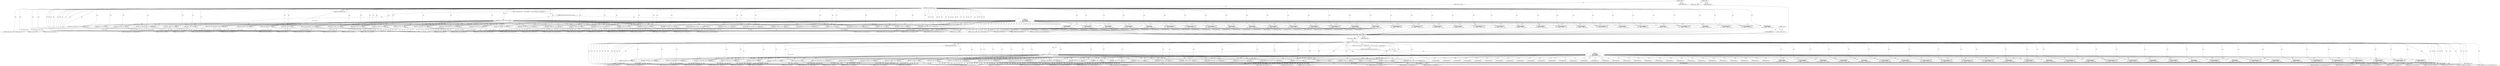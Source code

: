 digraph "&lt;global&gt;" {
vulnerable_6 [label=<(METHOD,&lt;global&gt;)<SUB>1</SUB>>];
vulnerable_7 [label=<(BLOCK,&lt;empty&gt;,&lt;empty&gt;)<SUB>1</SUB>>];
vulnerable_8 [label=<(METHOD,GetServiceNameAsString)<SUB>1</SUB>>];
vulnerable_9 [label=<(PARAM,ServiceName service_name)<SUB>1</SUB>>];
vulnerable_10 [label=<(BLOCK,{
  switch (service_name) {
    case SUGGESTION...,{
  switch (service_name) {
    case SUGGESTION...)<SUB>1</SUB>>];
vulnerable_11 [label=<(CONTROL_STRUCTURE,SWITCH,switch(service_name))<SUB>2</SUB>>];
vulnerable_12 [label=<(IDENTIFIER,service_name,switch(service_name))<SUB>2</SUB>>];
vulnerable_13 [label="<(BLOCK,{
    case SUGGESTIONS:
      return &quot;Suggestio...,{
    case SUGGESTIONS:
      return &quot;Suggestio...)<SUB>2</SUB>>"];
vulnerable_14 [label=<(JUMP_TARGET,case)<SUB>3</SUB>>];
vulnerable_15 [label="<(IDENTIFIER,SUGGESTIONS,{
    case SUGGESTIONS:
      return &quot;Suggestio...)<SUB>3</SUB>>"];
vulnerable_16 [label=<(RETURN,return &quot;Suggestions&quot;;,return &quot;Suggestions&quot;;)<SUB>4</SUB>>];
vulnerable_17 [label=<(LITERAL,&quot;Suggestions&quot;,return &quot;Suggestions&quot;;)<SUB>4</SUB>>];
vulnerable_18 [label=<(JUMP_TARGET,case)<SUB>5</SUB>>];
vulnerable_19 [label="<(IDENTIFIER,NOT_TAGGED,{
    case SUGGESTIONS:
      return &quot;Suggestio...)<SUB>5</SUB>>"];
vulnerable_20 [label=<(RETURN,return &quot;NotTagged&quot;;,return &quot;NotTagged&quot;;)<SUB>6</SUB>>];
vulnerable_21 [label=<(LITERAL,&quot;NotTagged&quot;,return &quot;NotTagged&quot;;)<SUB>6</SUB>>];
vulnerable_22 [label=<(JUMP_TARGET,case)<SUB>7</SUB>>];
vulnerable_23 [label="<(IDENTIFIER,TRANSLATE,{
    case SUGGESTIONS:
      return &quot;Suggestio...)<SUB>7</SUB>>"];
vulnerable_24 [label=<(RETURN,return &quot;Translate&quot;;,return &quot;Translate&quot;;)<SUB>8</SUB>>];
vulnerable_25 [label=<(LITERAL,&quot;Translate&quot;,return &quot;Translate&quot;;)<SUB>8</SUB>>];
vulnerable_26 [label=<(JUMP_TARGET,case)<SUB>9</SUB>>];
vulnerable_27 [label="<(IDENTIFIER,SYNC,{
    case SUGGESTIONS:
      return &quot;Suggestio...)<SUB>9</SUB>>"];
vulnerable_28 [label=<(RETURN,return &quot;Sync&quot;;,return &quot;Sync&quot;;)<SUB>10</SUB>>];
vulnerable_29 [label=<(LITERAL,&quot;Sync&quot;,return &quot;Sync&quot;;)<SUB>10</SUB>>];
vulnerable_30 [label=<(JUMP_TARGET,case)<SUB>11</SUB>>];
vulnerable_31 [label="<(IDENTIFIER,OMNIBOX,{
    case SUGGESTIONS:
      return &quot;Suggestio...)<SUB>11</SUB>>"];
vulnerable_32 [label=<(RETURN,return &quot;Omnibox&quot;;,return &quot;Omnibox&quot;;)<SUB>12</SUB>>];
vulnerable_33 [label=<(LITERAL,&quot;Omnibox&quot;,return &quot;Omnibox&quot;;)<SUB>12</SUB>>];
vulnerable_34 [label=<(JUMP_TARGET,case)<SUB>13</SUB>>];
vulnerable_35 [label="<(IDENTIFIER,INVALIDATION,{
    case SUGGESTIONS:
      return &quot;Suggestio...)<SUB>13</SUB>>"];
vulnerable_36 [label=<(RETURN,return &quot;Invalidation&quot;;,return &quot;Invalidation&quot;;)<SUB>14</SUB>>];
vulnerable_37 [label=<(LITERAL,&quot;Invalidation&quot;,return &quot;Invalidation&quot;;)<SUB>14</SUB>>];
vulnerable_38 [label=<(JUMP_TARGET,case)<SUB>15</SUB>>];
vulnerable_39 [label="<(IDENTIFIER,RAPPOR,{
    case SUGGESTIONS:
      return &quot;Suggestio...)<SUB>15</SUB>>"];
vulnerable_40 [label=<(RETURN,return &quot;Rappor&quot;;,return &quot;Rappor&quot;;)<SUB>16</SUB>>];
vulnerable_41 [label=<(LITERAL,&quot;Rappor&quot;,return &quot;Rappor&quot;;)<SUB>16</SUB>>];
vulnerable_42 [label=<(JUMP_TARGET,case)<SUB>17</SUB>>];
vulnerable_43 [label="<(IDENTIFIER,VARIATIONS,{
    case SUGGESTIONS:
      return &quot;Suggestio...)<SUB>17</SUB>>"];
vulnerable_44 [label=<(RETURN,return &quot;Variations&quot;;,return &quot;Variations&quot;;)<SUB>18</SUB>>];
vulnerable_45 [label=<(LITERAL,&quot;Variations&quot;,return &quot;Variations&quot;;)<SUB>18</SUB>>];
vulnerable_46 [label=<(JUMP_TARGET,case)<SUB>19</SUB>>];
vulnerable_47 [label="<(IDENTIFIER,UMA,{
    case SUGGESTIONS:
      return &quot;Suggestio...)<SUB>19</SUB>>"];
vulnerable_48 [label=<(RETURN,return &quot;UMA&quot;;,return &quot;UMA&quot;;)<SUB>20</SUB>>];
vulnerable_49 [label=<(LITERAL,&quot;UMA&quot;,return &quot;UMA&quot;;)<SUB>20</SUB>>];
vulnerable_50 [label=<(JUMP_TARGET,case)<SUB>21</SUB>>];
vulnerable_51 [label="<(IDENTIFIER,DOMAIN_RELIABILITY,{
    case SUGGESTIONS:
      return &quot;Suggestio...)<SUB>21</SUB>>"];
vulnerable_52 [label=<(RETURN,return &quot;DomainReliability&quot;;,return &quot;DomainReliability&quot;;)<SUB>22</SUB>>];
vulnerable_53 [label=<(LITERAL,&quot;DomainReliability&quot;,return &quot;DomainReliability&quot;;)<SUB>22</SUB>>];
vulnerable_54 [label=<(JUMP_TARGET,case)<SUB>23</SUB>>];
vulnerable_55 [label="<(IDENTIFIER,PROFILE_DOWNLOADER,{
    case SUGGESTIONS:
      return &quot;Suggestio...)<SUB>23</SUB>>"];
vulnerable_56 [label=<(RETURN,return &quot;ProfileDownloader&quot;;,return &quot;ProfileDownloader&quot;;)<SUB>24</SUB>>];
vulnerable_57 [label=<(LITERAL,&quot;ProfileDownloader&quot;,return &quot;ProfileDownloader&quot;;)<SUB>24</SUB>>];
vulnerable_58 [label=<(JUMP_TARGET,case)<SUB>25</SUB>>];
vulnerable_59 [label="<(IDENTIFIER,GOOGLE_URL_TRACKER,{
    case SUGGESTIONS:
      return &quot;Suggestio...)<SUB>25</SUB>>"];
vulnerable_60 [label=<(RETURN,return &quot;GoogleURLTracker&quot;;,return &quot;GoogleURLTracker&quot;;)<SUB>26</SUB>>];
vulnerable_61 [label=<(LITERAL,&quot;GoogleURLTracker&quot;,return &quot;GoogleURLTracker&quot;;)<SUB>26</SUB>>];
vulnerable_62 [label=<(JUMP_TARGET,case)<SUB>27</SUB>>];
vulnerable_63 [label="<(IDENTIFIER,AUTOFILL,{
    case SUGGESTIONS:
      return &quot;Suggestio...)<SUB>27</SUB>>"];
vulnerable_64 [label=<(RETURN,return &quot;Autofill&quot;;,return &quot;Autofill&quot;;)<SUB>28</SUB>>];
vulnerable_65 [label=<(LITERAL,&quot;Autofill&quot;,return &quot;Autofill&quot;;)<SUB>28</SUB>>];
vulnerable_66 [label=<(JUMP_TARGET,case)<SUB>29</SUB>>];
vulnerable_67 [label="<(IDENTIFIER,POLICY,{
    case SUGGESTIONS:
      return &quot;Suggestio...)<SUB>29</SUB>>"];
vulnerable_68 [label=<(RETURN,return &quot;Policy&quot;;,return &quot;Policy&quot;;)<SUB>30</SUB>>];
vulnerable_69 [label=<(LITERAL,&quot;Policy&quot;,return &quot;Policy&quot;;)<SUB>30</SUB>>];
vulnerable_70 [label=<(JUMP_TARGET,case)<SUB>31</SUB>>];
vulnerable_71 [label="<(IDENTIFIER,SPELL_CHECKER,{
    case SUGGESTIONS:
      return &quot;Suggestio...)<SUB>31</SUB>>"];
vulnerable_72 [label=<(RETURN,return &quot;SpellChecker&quot;;,return &quot;SpellChecker&quot;;)<SUB>32</SUB>>];
vulnerable_73 [label=<(LITERAL,&quot;SpellChecker&quot;,return &quot;SpellChecker&quot;;)<SUB>32</SUB>>];
vulnerable_74 [label=<(JUMP_TARGET,case)<SUB>33</SUB>>];
vulnerable_75 [label="<(IDENTIFIER,NTP_SNIPPETS,{
    case SUGGESTIONS:
      return &quot;Suggestio...)<SUB>33</SUB>>"];
vulnerable_76 [label=<(RETURN,return &quot;NTPSnippets&quot;;,return &quot;NTPSnippets&quot;;)<SUB>34</SUB>>];
vulnerable_77 [label=<(LITERAL,&quot;NTPSnippets&quot;,return &quot;NTPSnippets&quot;;)<SUB>34</SUB>>];
vulnerable_78 [label=<(JUMP_TARGET,case)<SUB>35</SUB>>];
vulnerable_79 [label="<(IDENTIFIER,SAFE_BROWSING,{
    case SUGGESTIONS:
      return &quot;Suggestio...)<SUB>35</SUB>>"];
vulnerable_80 [label=<(RETURN,return &quot;SafeBrowsing&quot;;,return &quot;SafeBrowsing&quot;;)<SUB>36</SUB>>];
vulnerable_81 [label=<(LITERAL,&quot;SafeBrowsing&quot;,return &quot;SafeBrowsing&quot;;)<SUB>36</SUB>>];
vulnerable_82 [label=<(JUMP_TARGET,case)<SUB>37</SUB>>];
vulnerable_83 [label="<(IDENTIFIER,DATA_REDUCTION_PROXY,{
    case SUGGESTIONS:
      return &quot;Suggestio...)<SUB>37</SUB>>"];
vulnerable_84 [label=<(RETURN,return &quot;DataReductionProxy&quot;;,return &quot;DataReductionProxy&quot;;)<SUB>38</SUB>>];
vulnerable_85 [label=<(LITERAL,&quot;DataReductionProxy&quot;,return &quot;DataReductionProxy&quot;;)<SUB>38</SUB>>];
vulnerable_86 [label=<(JUMP_TARGET,case)<SUB>39</SUB>>];
vulnerable_87 [label="<(IDENTIFIER,PRECACHE,{
    case SUGGESTIONS:
      return &quot;Suggestio...)<SUB>39</SUB>>"];
vulnerable_88 [label=<(RETURN,return &quot;Precache&quot;;,return &quot;Precache&quot;;)<SUB>40</SUB>>];
vulnerable_89 [label=<(LITERAL,&quot;Precache&quot;,return &quot;Precache&quot;;)<SUB>40</SUB>>];
vulnerable_90 [label=<(JUMP_TARGET,case)<SUB>41</SUB>>];
vulnerable_91 [label="<(IDENTIFIER,NTP_TILES,{
    case SUGGESTIONS:
      return &quot;Suggestio...)<SUB>41</SUB>>"];
vulnerable_92 [label=<(RETURN,return &quot;NTPTiles&quot;;,return &quot;NTPTiles&quot;;)<SUB>42</SUB>>];
vulnerable_93 [label=<(LITERAL,&quot;NTPTiles&quot;,return &quot;NTPTiles&quot;;)<SUB>42</SUB>>];
vulnerable_94 [label=<(JUMP_TARGET,case)<SUB>43</SUB>>];
vulnerable_95 [label="<(IDENTIFIER,FEEDBACK_UPLOADER,{
    case SUGGESTIONS:
      return &quot;Suggestio...)<SUB>43</SUB>>"];
vulnerable_96 [label=<(RETURN,return &quot;FeedbackUploader&quot;;,return &quot;FeedbackUploader&quot;;)<SUB>44</SUB>>];
vulnerable_97 [label=<(LITERAL,&quot;FeedbackUploader&quot;,return &quot;FeedbackUploader&quot;;)<SUB>44</SUB>>];
vulnerable_98 [label=<(JUMP_TARGET,case)<SUB>45</SUB>>];
vulnerable_99 [label="<(IDENTIFIER,TRACING_UPLOADER,{
    case SUGGESTIONS:
      return &quot;Suggestio...)<SUB>45</SUB>>"];
vulnerable_100 [label=<(RETURN,return &quot;TracingUploader&quot;;,return &quot;TracingUploader&quot;;)<SUB>46</SUB>>];
vulnerable_101 [label=<(LITERAL,&quot;TracingUploader&quot;,return &quot;TracingUploader&quot;;)<SUB>46</SUB>>];
vulnerable_102 [label=<(JUMP_TARGET,case)<SUB>47</SUB>>];
vulnerable_103 [label="<(IDENTIFIER,DOM_DISTILLER,{
    case SUGGESTIONS:
      return &quot;Suggestio...)<SUB>47</SUB>>"];
vulnerable_104 [label=<(RETURN,return &quot;DOMDistiller&quot;;,return &quot;DOMDistiller&quot;;)<SUB>48</SUB>>];
vulnerable_105 [label=<(LITERAL,&quot;DOMDistiller&quot;,return &quot;DOMDistiller&quot;;)<SUB>48</SUB>>];
vulnerable_106 [label=<(JUMP_TARGET,case)<SUB>49</SUB>>];
vulnerable_107 [label="<(IDENTIFIER,CLOUD_PRINT,{
    case SUGGESTIONS:
      return &quot;Suggestio...)<SUB>49</SUB>>"];
vulnerable_108 [label=<(RETURN,return &quot;CloudPrint&quot;;,return &quot;CloudPrint&quot;;)<SUB>50</SUB>>];
vulnerable_109 [label=<(LITERAL,&quot;CloudPrint&quot;,return &quot;CloudPrint&quot;;)<SUB>50</SUB>>];
vulnerable_110 [label=<(JUMP_TARGET,case)<SUB>51</SUB>>];
vulnerable_111 [label="<(IDENTIFIER,SEARCH_PROVIDER_LOGOS,{
    case SUGGESTIONS:
      return &quot;Suggestio...)<SUB>51</SUB>>"];
vulnerable_112 [label=<(RETURN,return &quot;SearchProviderLogos&quot;;,return &quot;SearchProviderLogos&quot;;)<SUB>52</SUB>>];
vulnerable_113 [label=<(LITERAL,&quot;SearchProviderLogos&quot;,return &quot;SearchProviderLogos&quot;;)<SUB>52</SUB>>];
vulnerable_114 [label=<(JUMP_TARGET,case)<SUB>53</SUB>>];
vulnerable_115 [label="<(IDENTIFIER,UPDATE_CLIENT,{
    case SUGGESTIONS:
      return &quot;Suggestio...)<SUB>53</SUB>>"];
vulnerable_116 [label=<(RETURN,return &quot;UpdateClient&quot;;,return &quot;UpdateClient&quot;;)<SUB>54</SUB>>];
vulnerable_117 [label=<(LITERAL,&quot;UpdateClient&quot;,return &quot;UpdateClient&quot;;)<SUB>54</SUB>>];
vulnerable_118 [label=<(JUMP_TARGET,case)<SUB>55</SUB>>];
vulnerable_119 [label="<(IDENTIFIER,GCM_DRIVER,{
    case SUGGESTIONS:
      return &quot;Suggestio...)<SUB>55</SUB>>"];
vulnerable_120 [label=<(RETURN,return &quot;GCMDriver&quot;;,return &quot;GCMDriver&quot;;)<SUB>56</SUB>>];
vulnerable_121 [label=<(LITERAL,&quot;GCMDriver&quot;,return &quot;GCMDriver&quot;;)<SUB>56</SUB>>];
vulnerable_122 [label=<(JUMP_TARGET,case)<SUB>57</SUB>>];
vulnerable_123 [label="<(IDENTIFIER,WEB_HISTORY_SERVICE,{
    case SUGGESTIONS:
      return &quot;Suggestio...)<SUB>57</SUB>>"];
vulnerable_124 [label=<(RETURN,return &quot;WebHistoryService&quot;;,return &quot;WebHistoryService&quot;;)<SUB>58</SUB>>];
vulnerable_125 [label=<(LITERAL,&quot;WebHistoryService&quot;,return &quot;WebHistoryService&quot;;)<SUB>58</SUB>>];
vulnerable_126 [label=<(JUMP_TARGET,case)<SUB>59</SUB>>];
vulnerable_127 [label="<(IDENTIFIER,NETWORK_TIME_TRACKER,{
    case SUGGESTIONS:
      return &quot;Suggestio...)<SUB>59</SUB>>"];
vulnerable_128 [label=<(RETURN,return &quot;NetworkTimeTracker&quot;;,return &quot;NetworkTimeTracker&quot;;)<SUB>60</SUB>>];
vulnerable_129 [label=<(LITERAL,&quot;NetworkTimeTracker&quot;,return &quot;NetworkTimeTracker&quot;;)<SUB>60</SUB>>];
vulnerable_130 [label=<(JUMP_TARGET,case)<SUB>61</SUB>>];
vulnerable_131 [label="<(IDENTIFIER,SUPERVISED_USER,{
    case SUGGESTIONS:
      return &quot;Suggestio...)<SUB>61</SUB>>"];
vulnerable_132 [label=<(RETURN,return &quot;SupervisedUser&quot;;,return &quot;SupervisedUser&quot;;)<SUB>62</SUB>>];
vulnerable_133 [label=<(LITERAL,&quot;SupervisedUser&quot;,return &quot;SupervisedUser&quot;;)<SUB>62</SUB>>];
vulnerable_134 [label=<(JUMP_TARGET,case)<SUB>63</SUB>>];
vulnerable_135 [label="<(IDENTIFIER,IMAGE_FETCHER_UNTAGGED,{
    case SUGGESTIONS:
      return &quot;Suggestio...)<SUB>63</SUB>>"];
vulnerable_136 [label=<(RETURN,return &quot;ImageFetcherUntagged&quot;;,return &quot;ImageFetcherUntagged&quot;;)<SUB>64</SUB>>];
vulnerable_137 [label=<(LITERAL,&quot;ImageFetcherUntagged&quot;,return &quot;ImageFetcherUntagged&quot;;)<SUB>64</SUB>>];
vulnerable_138 [label=<(JUMP_TARGET,case)<SUB>65</SUB>>];
vulnerable_139 [label="<(IDENTIFIER,GAIA,{
    case SUGGESTIONS:
      return &quot;Suggestio...)<SUB>65</SUB>>"];
vulnerable_140 [label=<(RETURN,return &quot;GAIA&quot;;,return &quot;GAIA&quot;;)<SUB>66</SUB>>];
vulnerable_141 [label=<(LITERAL,&quot;GAIA&quot;,return &quot;GAIA&quot;;)<SUB>66</SUB>>];
vulnerable_142 [label=<(RETURN,return &quot;INVALID&quot;;,return &quot;INVALID&quot;;)<SUB>68</SUB>>];
vulnerable_143 [label=<(LITERAL,&quot;INVALID&quot;,return &quot;INVALID&quot;;)<SUB>68</SUB>>];
vulnerable_144 [label=<(METHOD_RETURN,string)<SUB>1</SUB>>];
vulnerable_146 [label=<(METHOD_RETURN,ANY)<SUB>1</SUB>>];
vulnerable_189 [label=<(METHOD,&lt;global&gt;)<SUB>1</SUB>>];
vulnerable_190 [label=<(BLOCK,&lt;empty&gt;,&lt;empty&gt;)>];
vulnerable_191 [label=<(METHOD_RETURN,ANY)>];
fixed_6 [label=<(METHOD,&lt;global&gt;)<SUB>1</SUB>>];
fixed_7 [label=<(BLOCK,&lt;empty&gt;,&lt;empty&gt;)<SUB>1</SUB>>];
fixed_8 [label=<(METHOD,GetServiceNameAsString)<SUB>1</SUB>>];
fixed_9 [label=<(PARAM,ServiceName service_name)<SUB>1</SUB>>];
fixed_10 [label=<(BLOCK,{
  switch (service_name) {
    case SUGGESTION...,{
  switch (service_name) {
    case SUGGESTION...)<SUB>1</SUB>>];
fixed_11 [label=<(CONTROL_STRUCTURE,SWITCH,switch(service_name))<SUB>2</SUB>>];
fixed_12 [label=<(IDENTIFIER,service_name,switch(service_name))<SUB>2</SUB>>];
fixed_13 [label="<(BLOCK,{
    case SUGGESTIONS:
      return &quot;Suggestio...,{
    case SUGGESTIONS:
      return &quot;Suggestio...)<SUB>2</SUB>>"];
fixed_14 [label=<(JUMP_TARGET,case)<SUB>3</SUB>>];
fixed_15 [label="<(IDENTIFIER,SUGGESTIONS,{
    case SUGGESTIONS:
      return &quot;Suggestio...)<SUB>3</SUB>>"];
fixed_16 [label=<(RETURN,return &quot;Suggestions&quot;;,return &quot;Suggestions&quot;;)<SUB>4</SUB>>];
fixed_17 [label=<(LITERAL,&quot;Suggestions&quot;,return &quot;Suggestions&quot;;)<SUB>4</SUB>>];
fixed_18 [label=<(JUMP_TARGET,case)<SUB>5</SUB>>];
fixed_19 [label="<(IDENTIFIER,NOT_TAGGED,{
    case SUGGESTIONS:
      return &quot;Suggestio...)<SUB>5</SUB>>"];
fixed_20 [label=<(RETURN,return &quot;NotTagged&quot;;,return &quot;NotTagged&quot;;)<SUB>6</SUB>>];
fixed_21 [label=<(LITERAL,&quot;NotTagged&quot;,return &quot;NotTagged&quot;;)<SUB>6</SUB>>];
fixed_22 [label=<(JUMP_TARGET,case)<SUB>7</SUB>>];
fixed_23 [label="<(IDENTIFIER,TRANSLATE,{
    case SUGGESTIONS:
      return &quot;Suggestio...)<SUB>7</SUB>>"];
fixed_24 [label=<(RETURN,return &quot;Translate&quot;;,return &quot;Translate&quot;;)<SUB>8</SUB>>];
fixed_25 [label=<(LITERAL,&quot;Translate&quot;,return &quot;Translate&quot;;)<SUB>8</SUB>>];
fixed_26 [label=<(JUMP_TARGET,case)<SUB>9</SUB>>];
fixed_27 [label="<(IDENTIFIER,SYNC,{
    case SUGGESTIONS:
      return &quot;Suggestio...)<SUB>9</SUB>>"];
fixed_28 [label=<(RETURN,return &quot;Sync&quot;;,return &quot;Sync&quot;;)<SUB>10</SUB>>];
fixed_29 [label=<(LITERAL,&quot;Sync&quot;,return &quot;Sync&quot;;)<SUB>10</SUB>>];
fixed_30 [label=<(JUMP_TARGET,case)<SUB>11</SUB>>];
fixed_31 [label="<(IDENTIFIER,OMNIBOX,{
    case SUGGESTIONS:
      return &quot;Suggestio...)<SUB>11</SUB>>"];
fixed_32 [label=<(RETURN,return &quot;Omnibox&quot;;,return &quot;Omnibox&quot;;)<SUB>12</SUB>>];
fixed_33 [label=<(LITERAL,&quot;Omnibox&quot;,return &quot;Omnibox&quot;;)<SUB>12</SUB>>];
fixed_34 [label=<(JUMP_TARGET,case)<SUB>13</SUB>>];
fixed_35 [label="<(IDENTIFIER,INVALIDATION,{
    case SUGGESTIONS:
      return &quot;Suggestio...)<SUB>13</SUB>>"];
fixed_36 [label=<(RETURN,return &quot;Invalidation&quot;;,return &quot;Invalidation&quot;;)<SUB>14</SUB>>];
fixed_37 [label=<(LITERAL,&quot;Invalidation&quot;,return &quot;Invalidation&quot;;)<SUB>14</SUB>>];
fixed_38 [label=<(JUMP_TARGET,case)<SUB>15</SUB>>];
fixed_39 [label="<(IDENTIFIER,RAPPOR,{
    case SUGGESTIONS:
      return &quot;Suggestio...)<SUB>15</SUB>>"];
fixed_40 [label=<(RETURN,return &quot;Rappor&quot;;,return &quot;Rappor&quot;;)<SUB>16</SUB>>];
fixed_41 [label=<(LITERAL,&quot;Rappor&quot;,return &quot;Rappor&quot;;)<SUB>16</SUB>>];
fixed_42 [label=<(JUMP_TARGET,case)<SUB>17</SUB>>];
fixed_43 [label="<(IDENTIFIER,VARIATIONS,{
    case SUGGESTIONS:
      return &quot;Suggestio...)<SUB>17</SUB>>"];
fixed_44 [label=<(RETURN,return &quot;Variations&quot;;,return &quot;Variations&quot;;)<SUB>18</SUB>>];
fixed_45 [label=<(LITERAL,&quot;Variations&quot;,return &quot;Variations&quot;;)<SUB>18</SUB>>];
fixed_46 [label=<(JUMP_TARGET,case)<SUB>19</SUB>>];
fixed_47 [label="<(IDENTIFIER,UMA,{
    case SUGGESTIONS:
      return &quot;Suggestio...)<SUB>19</SUB>>"];
fixed_48 [label=<(RETURN,return &quot;UMA&quot;;,return &quot;UMA&quot;;)<SUB>20</SUB>>];
fixed_49 [label=<(LITERAL,&quot;UMA&quot;,return &quot;UMA&quot;;)<SUB>20</SUB>>];
fixed_50 [label=<(JUMP_TARGET,case)<SUB>21</SUB>>];
fixed_51 [label="<(IDENTIFIER,DOMAIN_RELIABILITY,{
    case SUGGESTIONS:
      return &quot;Suggestio...)<SUB>21</SUB>>"];
fixed_52 [label=<(RETURN,return &quot;DomainReliability&quot;;,return &quot;DomainReliability&quot;;)<SUB>22</SUB>>];
fixed_53 [label=<(LITERAL,&quot;DomainReliability&quot;,return &quot;DomainReliability&quot;;)<SUB>22</SUB>>];
fixed_54 [label=<(JUMP_TARGET,case)<SUB>23</SUB>>];
fixed_55 [label="<(IDENTIFIER,PROFILE_DOWNLOADER,{
    case SUGGESTIONS:
      return &quot;Suggestio...)<SUB>23</SUB>>"];
fixed_56 [label=<(RETURN,return &quot;ProfileDownloader&quot;;,return &quot;ProfileDownloader&quot;;)<SUB>24</SUB>>];
fixed_57 [label=<(LITERAL,&quot;ProfileDownloader&quot;,return &quot;ProfileDownloader&quot;;)<SUB>24</SUB>>];
fixed_58 [label=<(JUMP_TARGET,case)<SUB>25</SUB>>];
fixed_59 [label="<(IDENTIFIER,GOOGLE_URL_TRACKER,{
    case SUGGESTIONS:
      return &quot;Suggestio...)<SUB>25</SUB>>"];
fixed_60 [label=<(RETURN,return &quot;GoogleURLTracker&quot;;,return &quot;GoogleURLTracker&quot;;)<SUB>26</SUB>>];
fixed_61 [label=<(LITERAL,&quot;GoogleURLTracker&quot;,return &quot;GoogleURLTracker&quot;;)<SUB>26</SUB>>];
fixed_62 [label=<(JUMP_TARGET,case)<SUB>27</SUB>>];
fixed_63 [label="<(IDENTIFIER,AUTOFILL,{
    case SUGGESTIONS:
      return &quot;Suggestio...)<SUB>27</SUB>>"];
fixed_64 [label=<(RETURN,return &quot;Autofill&quot;;,return &quot;Autofill&quot;;)<SUB>28</SUB>>];
fixed_65 [label=<(LITERAL,&quot;Autofill&quot;,return &quot;Autofill&quot;;)<SUB>28</SUB>>];
fixed_66 [label=<(JUMP_TARGET,case)<SUB>29</SUB>>];
fixed_67 [label="<(IDENTIFIER,POLICY,{
    case SUGGESTIONS:
      return &quot;Suggestio...)<SUB>29</SUB>>"];
fixed_68 [label=<(RETURN,return &quot;Policy&quot;;,return &quot;Policy&quot;;)<SUB>30</SUB>>];
fixed_69 [label=<(LITERAL,&quot;Policy&quot;,return &quot;Policy&quot;;)<SUB>30</SUB>>];
fixed_70 [label=<(JUMP_TARGET,case)<SUB>31</SUB>>];
fixed_71 [label="<(IDENTIFIER,SPELL_CHECKER,{
    case SUGGESTIONS:
      return &quot;Suggestio...)<SUB>31</SUB>>"];
fixed_72 [label=<(RETURN,return &quot;SpellChecker&quot;;,return &quot;SpellChecker&quot;;)<SUB>32</SUB>>];
fixed_73 [label=<(LITERAL,&quot;SpellChecker&quot;,return &quot;SpellChecker&quot;;)<SUB>32</SUB>>];
fixed_74 [label=<(JUMP_TARGET,case)<SUB>33</SUB>>];
fixed_75 [label="<(IDENTIFIER,NTP_SNIPPETS,{
    case SUGGESTIONS:
      return &quot;Suggestio...)<SUB>33</SUB>>"];
fixed_76 [label=<(RETURN,return &quot;NTPSnippets&quot;;,return &quot;NTPSnippets&quot;;)<SUB>34</SUB>>];
fixed_77 [label=<(LITERAL,&quot;NTPSnippets&quot;,return &quot;NTPSnippets&quot;;)<SUB>34</SUB>>];
fixed_78 [label=<(JUMP_TARGET,case)<SUB>35</SUB>>];
fixed_79 [label="<(IDENTIFIER,SAFE_BROWSING,{
    case SUGGESTIONS:
      return &quot;Suggestio...)<SUB>35</SUB>>"];
fixed_80 [label=<(RETURN,return &quot;SafeBrowsing&quot;;,return &quot;SafeBrowsing&quot;;)<SUB>36</SUB>>];
fixed_81 [label=<(LITERAL,&quot;SafeBrowsing&quot;,return &quot;SafeBrowsing&quot;;)<SUB>36</SUB>>];
fixed_82 [label=<(JUMP_TARGET,case)<SUB>37</SUB>>];
fixed_83 [label="<(IDENTIFIER,DATA_REDUCTION_PROXY,{
    case SUGGESTIONS:
      return &quot;Suggestio...)<SUB>37</SUB>>"];
fixed_84 [label=<(RETURN,return &quot;DataReductionProxy&quot;;,return &quot;DataReductionProxy&quot;;)<SUB>38</SUB>>];
fixed_85 [label=<(LITERAL,&quot;DataReductionProxy&quot;,return &quot;DataReductionProxy&quot;;)<SUB>38</SUB>>];
fixed_86 [label=<(JUMP_TARGET,case)<SUB>39</SUB>>];
fixed_87 [label="<(IDENTIFIER,PRECACHE,{
    case SUGGESTIONS:
      return &quot;Suggestio...)<SUB>39</SUB>>"];
fixed_88 [label=<(RETURN,return &quot;Precache&quot;;,return &quot;Precache&quot;;)<SUB>40</SUB>>];
fixed_89 [label=<(LITERAL,&quot;Precache&quot;,return &quot;Precache&quot;;)<SUB>40</SUB>>];
fixed_90 [label=<(JUMP_TARGET,case)<SUB>41</SUB>>];
fixed_91 [label="<(IDENTIFIER,NTP_TILES,{
    case SUGGESTIONS:
      return &quot;Suggestio...)<SUB>41</SUB>>"];
fixed_92 [label=<(RETURN,return &quot;NTPTiles&quot;;,return &quot;NTPTiles&quot;;)<SUB>42</SUB>>];
fixed_93 [label=<(LITERAL,&quot;NTPTiles&quot;,return &quot;NTPTiles&quot;;)<SUB>42</SUB>>];
fixed_94 [label=<(JUMP_TARGET,case)<SUB>43</SUB>>];
fixed_95 [label="<(IDENTIFIER,FEEDBACK_UPLOADER,{
    case SUGGESTIONS:
      return &quot;Suggestio...)<SUB>43</SUB>>"];
fixed_96 [label=<(RETURN,return &quot;FeedbackUploader&quot;;,return &quot;FeedbackUploader&quot;;)<SUB>44</SUB>>];
fixed_97 [label=<(LITERAL,&quot;FeedbackUploader&quot;,return &quot;FeedbackUploader&quot;;)<SUB>44</SUB>>];
fixed_98 [label=<(JUMP_TARGET,case)<SUB>45</SUB>>];
fixed_99 [label="<(IDENTIFIER,TRACING_UPLOADER,{
    case SUGGESTIONS:
      return &quot;Suggestio...)<SUB>45</SUB>>"];
fixed_100 [label=<(RETURN,return &quot;TracingUploader&quot;;,return &quot;TracingUploader&quot;;)<SUB>46</SUB>>];
fixed_101 [label=<(LITERAL,&quot;TracingUploader&quot;,return &quot;TracingUploader&quot;;)<SUB>46</SUB>>];
fixed_102 [label=<(JUMP_TARGET,case)<SUB>47</SUB>>];
fixed_103 [label="<(IDENTIFIER,DOM_DISTILLER,{
    case SUGGESTIONS:
      return &quot;Suggestio...)<SUB>47</SUB>>"];
fixed_104 [label=<(RETURN,return &quot;DOMDistiller&quot;;,return &quot;DOMDistiller&quot;;)<SUB>48</SUB>>];
fixed_105 [label=<(LITERAL,&quot;DOMDistiller&quot;,return &quot;DOMDistiller&quot;;)<SUB>48</SUB>>];
fixed_106 [label=<(JUMP_TARGET,case)<SUB>49</SUB>>];
fixed_107 [label="<(IDENTIFIER,CLOUD_PRINT,{
    case SUGGESTIONS:
      return &quot;Suggestio...)<SUB>49</SUB>>"];
fixed_108 [label=<(RETURN,return &quot;CloudPrint&quot;;,return &quot;CloudPrint&quot;;)<SUB>50</SUB>>];
fixed_109 [label=<(LITERAL,&quot;CloudPrint&quot;,return &quot;CloudPrint&quot;;)<SUB>50</SUB>>];
fixed_110 [label=<(JUMP_TARGET,case)<SUB>51</SUB>>];
fixed_111 [label="<(IDENTIFIER,SEARCH_PROVIDER_LOGOS,{
    case SUGGESTIONS:
      return &quot;Suggestio...)<SUB>51</SUB>>"];
fixed_112 [label=<(RETURN,return &quot;SearchProviderLogos&quot;;,return &quot;SearchProviderLogos&quot;;)<SUB>52</SUB>>];
fixed_113 [label=<(LITERAL,&quot;SearchProviderLogos&quot;,return &quot;SearchProviderLogos&quot;;)<SUB>52</SUB>>];
fixed_114 [label=<(JUMP_TARGET,case)<SUB>53</SUB>>];
fixed_115 [label="<(IDENTIFIER,UPDATE_CLIENT,{
    case SUGGESTIONS:
      return &quot;Suggestio...)<SUB>53</SUB>>"];
fixed_116 [label=<(RETURN,return &quot;UpdateClient&quot;;,return &quot;UpdateClient&quot;;)<SUB>54</SUB>>];
fixed_117 [label=<(LITERAL,&quot;UpdateClient&quot;,return &quot;UpdateClient&quot;;)<SUB>54</SUB>>];
fixed_118 [label=<(JUMP_TARGET,case)<SUB>55</SUB>>];
fixed_119 [label="<(IDENTIFIER,GCM_DRIVER,{
    case SUGGESTIONS:
      return &quot;Suggestio...)<SUB>55</SUB>>"];
fixed_120 [label=<(RETURN,return &quot;GCMDriver&quot;;,return &quot;GCMDriver&quot;;)<SUB>56</SUB>>];
fixed_121 [label=<(LITERAL,&quot;GCMDriver&quot;,return &quot;GCMDriver&quot;;)<SUB>56</SUB>>];
fixed_122 [label=<(JUMP_TARGET,case)<SUB>57</SUB>>];
fixed_123 [label="<(IDENTIFIER,WEB_HISTORY_SERVICE,{
    case SUGGESTIONS:
      return &quot;Suggestio...)<SUB>57</SUB>>"];
fixed_124 [label=<(RETURN,return &quot;WebHistoryService&quot;;,return &quot;WebHistoryService&quot;;)<SUB>58</SUB>>];
fixed_125 [label=<(LITERAL,&quot;WebHistoryService&quot;,return &quot;WebHistoryService&quot;;)<SUB>58</SUB>>];
fixed_126 [label=<(JUMP_TARGET,case)<SUB>59</SUB>>];
fixed_127 [label="<(IDENTIFIER,NETWORK_TIME_TRACKER,{
    case SUGGESTIONS:
      return &quot;Suggestio...)<SUB>59</SUB>>"];
fixed_128 [label=<(RETURN,return &quot;NetworkTimeTracker&quot;;,return &quot;NetworkTimeTracker&quot;;)<SUB>60</SUB>>];
fixed_129 [label=<(LITERAL,&quot;NetworkTimeTracker&quot;,return &quot;NetworkTimeTracker&quot;;)<SUB>60</SUB>>];
fixed_130 [label=<(JUMP_TARGET,case)<SUB>61</SUB>>];
fixed_131 [label="<(IDENTIFIER,SUPERVISED_USER,{
    case SUGGESTIONS:
      return &quot;Suggestio...)<SUB>61</SUB>>"];
fixed_132 [label=<(RETURN,return &quot;SupervisedUser&quot;;,return &quot;SupervisedUser&quot;;)<SUB>62</SUB>>];
fixed_133 [label=<(LITERAL,&quot;SupervisedUser&quot;,return &quot;SupervisedUser&quot;;)<SUB>62</SUB>>];
fixed_134 [label=<(JUMP_TARGET,case)<SUB>63</SUB>>];
fixed_135 [label="<(IDENTIFIER,IMAGE_FETCHER_UNTAGGED,{
    case SUGGESTIONS:
      return &quot;Suggestio...)<SUB>63</SUB>>"];
fixed_136 [label=<(RETURN,return &quot;ImageFetcherUntagged&quot;;,return &quot;ImageFetcherUntagged&quot;;)<SUB>64</SUB>>];
fixed_137 [label=<(LITERAL,&quot;ImageFetcherUntagged&quot;,return &quot;ImageFetcherUntagged&quot;;)<SUB>64</SUB>>];
fixed_138 [label=<(JUMP_TARGET,case)<SUB>65</SUB>>];
fixed_139 [label="<(IDENTIFIER,GAIA,{
    case SUGGESTIONS:
      return &quot;Suggestio...)<SUB>65</SUB>>"];
fixed_140 [label=<(RETURN,return &quot;GAIA&quot;;,return &quot;GAIA&quot;;)<SUB>66</SUB>>];
fixed_141 [label=<(LITERAL,&quot;GAIA&quot;,return &quot;GAIA&quot;;)<SUB>66</SUB>>];
fixed_142 [label=<(JUMP_TARGET,case)<SUB>67</SUB>>];
fixed_143 [label="<(IDENTIFIER,CAPTIVE_PORTAL,{
    case SUGGESTIONS:
      return &quot;Suggestio...)<SUB>67</SUB>>"];
fixed_144 [label=<(RETURN,return &quot;CaptivePortal&quot;;,return &quot;CaptivePortal&quot;;)<SUB>68</SUB>>];
fixed_145 [label=<(LITERAL,&quot;CaptivePortal&quot;,return &quot;CaptivePortal&quot;;)<SUB>68</SUB>>];
fixed_146 [label=<(JUMP_TARGET,case)<SUB>69</SUB>>];
fixed_147 [label="<(IDENTIFIER,WEB_RESOURCE_SERVICE,{
    case SUGGESTIONS:
      return &quot;Suggestio...)<SUB>69</SUB>>"];
fixed_148 [label=<(RETURN,return &quot;WebResourceService&quot;;,return &quot;WebResourceService&quot;;)<SUB>70</SUB>>];
fixed_149 [label=<(LITERAL,&quot;WebResourceService&quot;,return &quot;WebResourceService&quot;;)<SUB>70</SUB>>];
fixed_150 [label=<(JUMP_TARGET,case)<SUB>71</SUB>>];
fixed_151 [label="<(IDENTIFIER,SIGNIN,{
    case SUGGESTIONS:
      return &quot;Suggestio...)<SUB>71</SUB>>"];
fixed_152 [label=<(RETURN,return &quot;Signin&quot;;,return &quot;Signin&quot;;)<SUB>72</SUB>>];
fixed_153 [label=<(LITERAL,&quot;Signin&quot;,return &quot;Signin&quot;;)<SUB>72</SUB>>];
fixed_154 [label=<(RETURN,return &quot;INVALID&quot;;,return &quot;INVALID&quot;;)<SUB>74</SUB>>];
fixed_155 [label=<(LITERAL,&quot;INVALID&quot;,return &quot;INVALID&quot;;)<SUB>74</SUB>>];
fixed_156 [label=<(METHOD_RETURN,string)<SUB>1</SUB>>];
fixed_158 [label=<(METHOD_RETURN,ANY)<SUB>1</SUB>>];
fixed_203 [label=<(METHOD,&lt;global&gt;)<SUB>1</SUB>>];
fixed_204 [label=<(BLOCK,&lt;empty&gt;,&lt;empty&gt;)>];
fixed_205 [label=<(METHOD_RETURN,ANY)>];
vulnerable_6 -> vulnerable_7  [key=0, label="AST: "];
vulnerable_6 -> vulnerable_146  [key=0, label="AST: "];
vulnerable_6 -> vulnerable_146  [key=1, label="CFG: "];
vulnerable_7 -> vulnerable_8  [key=0, label="AST: "];
vulnerable_8 -> vulnerable_9  [key=0, label="AST: "];
vulnerable_8 -> vulnerable_9  [key=1, label="DDG: "];
vulnerable_8 -> vulnerable_10  [key=0, label="AST: "];
vulnerable_8 -> vulnerable_144  [key=0, label="AST: "];
vulnerable_8 -> vulnerable_12  [key=0, label="CFG: "];
vulnerable_8 -> vulnerable_12  [key=1, label="DDG: "];
vulnerable_8 -> vulnerable_142  [key=0, label="DDG: "];
vulnerable_8 -> vulnerable_143  [key=0, label="DDG: "];
vulnerable_8 -> vulnerable_15  [key=0, label="DDG: "];
vulnerable_8 -> vulnerable_16  [key=0, label="DDG: "];
vulnerable_8 -> vulnerable_19  [key=0, label="DDG: "];
vulnerable_8 -> vulnerable_20  [key=0, label="DDG: "];
vulnerable_8 -> vulnerable_23  [key=0, label="DDG: "];
vulnerable_8 -> vulnerable_24  [key=0, label="DDG: "];
vulnerable_8 -> vulnerable_27  [key=0, label="DDG: "];
vulnerable_8 -> vulnerable_28  [key=0, label="DDG: "];
vulnerable_8 -> vulnerable_31  [key=0, label="DDG: "];
vulnerable_8 -> vulnerable_32  [key=0, label="DDG: "];
vulnerable_8 -> vulnerable_35  [key=0, label="DDG: "];
vulnerable_8 -> vulnerable_36  [key=0, label="DDG: "];
vulnerable_8 -> vulnerable_39  [key=0, label="DDG: "];
vulnerable_8 -> vulnerable_40  [key=0, label="DDG: "];
vulnerable_8 -> vulnerable_43  [key=0, label="DDG: "];
vulnerable_8 -> vulnerable_44  [key=0, label="DDG: "];
vulnerable_8 -> vulnerable_47  [key=0, label="DDG: "];
vulnerable_8 -> vulnerable_48  [key=0, label="DDG: "];
vulnerable_8 -> vulnerable_51  [key=0, label="DDG: "];
vulnerable_8 -> vulnerable_52  [key=0, label="DDG: "];
vulnerable_8 -> vulnerable_55  [key=0, label="DDG: "];
vulnerable_8 -> vulnerable_56  [key=0, label="DDG: "];
vulnerable_8 -> vulnerable_59  [key=0, label="DDG: "];
vulnerable_8 -> vulnerable_60  [key=0, label="DDG: "];
vulnerable_8 -> vulnerable_63  [key=0, label="DDG: "];
vulnerable_8 -> vulnerable_64  [key=0, label="DDG: "];
vulnerable_8 -> vulnerable_67  [key=0, label="DDG: "];
vulnerable_8 -> vulnerable_68  [key=0, label="DDG: "];
vulnerable_8 -> vulnerable_71  [key=0, label="DDG: "];
vulnerable_8 -> vulnerable_72  [key=0, label="DDG: "];
vulnerable_8 -> vulnerable_75  [key=0, label="DDG: "];
vulnerable_8 -> vulnerable_76  [key=0, label="DDG: "];
vulnerable_8 -> vulnerable_79  [key=0, label="DDG: "];
vulnerable_8 -> vulnerable_80  [key=0, label="DDG: "];
vulnerable_8 -> vulnerable_83  [key=0, label="DDG: "];
vulnerable_8 -> vulnerable_84  [key=0, label="DDG: "];
vulnerable_8 -> vulnerable_87  [key=0, label="DDG: "];
vulnerable_8 -> vulnerable_88  [key=0, label="DDG: "];
vulnerable_8 -> vulnerable_91  [key=0, label="DDG: "];
vulnerable_8 -> vulnerable_92  [key=0, label="DDG: "];
vulnerable_8 -> vulnerable_95  [key=0, label="DDG: "];
vulnerable_8 -> vulnerable_96  [key=0, label="DDG: "];
vulnerable_8 -> vulnerable_99  [key=0, label="DDG: "];
vulnerable_8 -> vulnerable_100  [key=0, label="DDG: "];
vulnerable_8 -> vulnerable_103  [key=0, label="DDG: "];
vulnerable_8 -> vulnerable_104  [key=0, label="DDG: "];
vulnerable_8 -> vulnerable_107  [key=0, label="DDG: "];
vulnerable_8 -> vulnerable_108  [key=0, label="DDG: "];
vulnerable_8 -> vulnerable_111  [key=0, label="DDG: "];
vulnerable_8 -> vulnerable_112  [key=0, label="DDG: "];
vulnerable_8 -> vulnerable_115  [key=0, label="DDG: "];
vulnerable_8 -> vulnerable_116  [key=0, label="DDG: "];
vulnerable_8 -> vulnerable_119  [key=0, label="DDG: "];
vulnerable_8 -> vulnerable_120  [key=0, label="DDG: "];
vulnerable_8 -> vulnerable_123  [key=0, label="DDG: "];
vulnerable_8 -> vulnerable_124  [key=0, label="DDG: "];
vulnerable_8 -> vulnerable_127  [key=0, label="DDG: "];
vulnerable_8 -> vulnerable_128  [key=0, label="DDG: "];
vulnerable_8 -> vulnerable_131  [key=0, label="DDG: "];
vulnerable_8 -> vulnerable_132  [key=0, label="DDG: "];
vulnerable_8 -> vulnerable_135  [key=0, label="DDG: "];
vulnerable_8 -> vulnerable_136  [key=0, label="DDG: "];
vulnerable_8 -> vulnerable_139  [key=0, label="DDG: "];
vulnerable_8 -> vulnerable_140  [key=0, label="DDG: "];
vulnerable_8 -> vulnerable_17  [key=0, label="DDG: "];
vulnerable_8 -> vulnerable_21  [key=0, label="DDG: "];
vulnerable_8 -> vulnerable_25  [key=0, label="DDG: "];
vulnerable_8 -> vulnerable_29  [key=0, label="DDG: "];
vulnerable_8 -> vulnerable_33  [key=0, label="DDG: "];
vulnerable_8 -> vulnerable_37  [key=0, label="DDG: "];
vulnerable_8 -> vulnerable_41  [key=0, label="DDG: "];
vulnerable_8 -> vulnerable_45  [key=0, label="DDG: "];
vulnerable_8 -> vulnerable_49  [key=0, label="DDG: "];
vulnerable_8 -> vulnerable_53  [key=0, label="DDG: "];
vulnerable_8 -> vulnerable_57  [key=0, label="DDG: "];
vulnerable_8 -> vulnerable_61  [key=0, label="DDG: "];
vulnerable_8 -> vulnerable_65  [key=0, label="DDG: "];
vulnerable_8 -> vulnerable_69  [key=0, label="DDG: "];
vulnerable_8 -> vulnerable_73  [key=0, label="DDG: "];
vulnerable_8 -> vulnerable_77  [key=0, label="DDG: "];
vulnerable_8 -> vulnerable_81  [key=0, label="DDG: "];
vulnerable_8 -> vulnerable_85  [key=0, label="DDG: "];
vulnerable_8 -> vulnerable_89  [key=0, label="DDG: "];
vulnerable_8 -> vulnerable_93  [key=0, label="DDG: "];
vulnerable_8 -> vulnerable_97  [key=0, label="DDG: "];
vulnerable_8 -> vulnerable_101  [key=0, label="DDG: "];
vulnerable_8 -> vulnerable_105  [key=0, label="DDG: "];
vulnerable_8 -> vulnerable_109  [key=0, label="DDG: "];
vulnerable_8 -> vulnerable_113  [key=0, label="DDG: "];
vulnerable_8 -> vulnerable_117  [key=0, label="DDG: "];
vulnerable_8 -> vulnerable_121  [key=0, label="DDG: "];
vulnerable_8 -> vulnerable_125  [key=0, label="DDG: "];
vulnerable_8 -> vulnerable_129  [key=0, label="DDG: "];
vulnerable_8 -> vulnerable_133  [key=0, label="DDG: "];
vulnerable_8 -> vulnerable_137  [key=0, label="DDG: "];
vulnerable_8 -> vulnerable_141  [key=0, label="DDG: "];
vulnerable_9 -> vulnerable_144  [key=0, label="DDG: service_name"];
vulnerable_10 -> vulnerable_11  [key=0, label="AST: "];
vulnerable_10 -> vulnerable_142  [key=0, label="AST: "];
vulnerable_11 -> vulnerable_12  [key=0, label="AST: "];
vulnerable_11 -> vulnerable_13  [key=0, label="AST: "];
vulnerable_12 -> vulnerable_16  [key=0, label="CFG: "];
vulnerable_12 -> vulnerable_16  [key=1, label="CDG: "];
vulnerable_12 -> vulnerable_20  [key=0, label="CFG: "];
vulnerable_12 -> vulnerable_20  [key=1, label="CDG: "];
vulnerable_12 -> vulnerable_24  [key=0, label="CFG: "];
vulnerable_12 -> vulnerable_24  [key=1, label="CDG: "];
vulnerable_12 -> vulnerable_28  [key=0, label="CFG: "];
vulnerable_12 -> vulnerable_28  [key=1, label="CDG: "];
vulnerable_12 -> vulnerable_32  [key=0, label="CFG: "];
vulnerable_12 -> vulnerable_32  [key=1, label="CDG: "];
vulnerable_12 -> vulnerable_36  [key=0, label="CFG: "];
vulnerable_12 -> vulnerable_36  [key=1, label="CDG: "];
vulnerable_12 -> vulnerable_40  [key=0, label="CFG: "];
vulnerable_12 -> vulnerable_40  [key=1, label="CDG: "];
vulnerable_12 -> vulnerable_44  [key=0, label="CFG: "];
vulnerable_12 -> vulnerable_44  [key=1, label="CDG: "];
vulnerable_12 -> vulnerable_48  [key=0, label="CFG: "];
vulnerable_12 -> vulnerable_48  [key=1, label="CDG: "];
vulnerable_12 -> vulnerable_52  [key=0, label="CFG: "];
vulnerable_12 -> vulnerable_52  [key=1, label="CDG: "];
vulnerable_12 -> vulnerable_56  [key=0, label="CFG: "];
vulnerable_12 -> vulnerable_56  [key=1, label="CDG: "];
vulnerable_12 -> vulnerable_60  [key=0, label="CFG: "];
vulnerable_12 -> vulnerable_60  [key=1, label="CDG: "];
vulnerable_12 -> vulnerable_64  [key=0, label="CFG: "];
vulnerable_12 -> vulnerable_64  [key=1, label="CDG: "];
vulnerable_12 -> vulnerable_68  [key=0, label="CFG: "];
vulnerable_12 -> vulnerable_68  [key=1, label="CDG: "];
vulnerable_12 -> vulnerable_72  [key=0, label="CFG: "];
vulnerable_12 -> vulnerable_72  [key=1, label="CDG: "];
vulnerable_12 -> vulnerable_76  [key=0, label="CFG: "];
vulnerable_12 -> vulnerable_76  [key=1, label="CDG: "];
vulnerable_12 -> vulnerable_80  [key=0, label="CFG: "];
vulnerable_12 -> vulnerable_80  [key=1, label="CDG: "];
vulnerable_12 -> vulnerable_84  [key=0, label="CFG: "];
vulnerable_12 -> vulnerable_84  [key=1, label="CDG: "];
vulnerable_12 -> vulnerable_88  [key=0, label="CFG: "];
vulnerable_12 -> vulnerable_88  [key=1, label="CDG: "];
vulnerable_12 -> vulnerable_92  [key=0, label="CFG: "];
vulnerable_12 -> vulnerable_92  [key=1, label="CDG: "];
vulnerable_12 -> vulnerable_96  [key=0, label="CFG: "];
vulnerable_12 -> vulnerable_96  [key=1, label="CDG: "];
vulnerable_12 -> vulnerable_100  [key=0, label="CFG: "];
vulnerable_12 -> vulnerable_100  [key=1, label="CDG: "];
vulnerable_12 -> vulnerable_104  [key=0, label="CFG: "];
vulnerable_12 -> vulnerable_104  [key=1, label="CDG: "];
vulnerable_12 -> vulnerable_108  [key=0, label="CFG: "];
vulnerable_12 -> vulnerable_108  [key=1, label="CDG: "];
vulnerable_12 -> vulnerable_112  [key=0, label="CFG: "];
vulnerable_12 -> vulnerable_112  [key=1, label="CDG: "];
vulnerable_12 -> vulnerable_116  [key=0, label="CFG: "];
vulnerable_12 -> vulnerable_116  [key=1, label="CDG: "];
vulnerable_12 -> vulnerable_120  [key=0, label="CFG: "];
vulnerable_12 -> vulnerable_120  [key=1, label="CDG: "];
vulnerable_12 -> vulnerable_124  [key=0, label="CFG: "];
vulnerable_12 -> vulnerable_124  [key=1, label="CDG: "];
vulnerable_12 -> vulnerable_128  [key=0, label="CFG: "];
vulnerable_12 -> vulnerable_128  [key=1, label="CDG: "];
vulnerable_12 -> vulnerable_132  [key=0, label="CFG: "];
vulnerable_12 -> vulnerable_132  [key=1, label="CDG: "];
vulnerable_12 -> vulnerable_136  [key=0, label="CFG: "];
vulnerable_12 -> vulnerable_136  [key=1, label="CDG: "];
vulnerable_12 -> vulnerable_140  [key=0, label="CFG: "];
vulnerable_12 -> vulnerable_140  [key=1, label="CDG: "];
vulnerable_12 -> vulnerable_142  [key=0, label="CFG: "];
vulnerable_12 -> vulnerable_142  [key=1, label="CDG: "];
vulnerable_13 -> vulnerable_14  [key=0, label="AST: "];
vulnerable_13 -> vulnerable_15  [key=0, label="AST: "];
vulnerable_13 -> vulnerable_16  [key=0, label="AST: "];
vulnerable_13 -> vulnerable_18  [key=0, label="AST: "];
vulnerable_13 -> vulnerable_19  [key=0, label="AST: "];
vulnerable_13 -> vulnerable_20  [key=0, label="AST: "];
vulnerable_13 -> vulnerable_22  [key=0, label="AST: "];
vulnerable_13 -> vulnerable_23  [key=0, label="AST: "];
vulnerable_13 -> vulnerable_24  [key=0, label="AST: "];
vulnerable_13 -> vulnerable_26  [key=0, label="AST: "];
vulnerable_13 -> vulnerable_27  [key=0, label="AST: "];
vulnerable_13 -> vulnerable_28  [key=0, label="AST: "];
vulnerable_13 -> vulnerable_30  [key=0, label="AST: "];
vulnerable_13 -> vulnerable_31  [key=0, label="AST: "];
vulnerable_13 -> vulnerable_32  [key=0, label="AST: "];
vulnerable_13 -> vulnerable_34  [key=0, label="AST: "];
vulnerable_13 -> vulnerable_35  [key=0, label="AST: "];
vulnerable_13 -> vulnerable_36  [key=0, label="AST: "];
vulnerable_13 -> vulnerable_38  [key=0, label="AST: "];
vulnerable_13 -> vulnerable_39  [key=0, label="AST: "];
vulnerable_13 -> vulnerable_40  [key=0, label="AST: "];
vulnerable_13 -> vulnerable_42  [key=0, label="AST: "];
vulnerable_13 -> vulnerable_43  [key=0, label="AST: "];
vulnerable_13 -> vulnerable_44  [key=0, label="AST: "];
vulnerable_13 -> vulnerable_46  [key=0, label="AST: "];
vulnerable_13 -> vulnerable_47  [key=0, label="AST: "];
vulnerable_13 -> vulnerable_48  [key=0, label="AST: "];
vulnerable_13 -> vulnerable_50  [key=0, label="AST: "];
vulnerable_13 -> vulnerable_51  [key=0, label="AST: "];
vulnerable_13 -> vulnerable_52  [key=0, label="AST: "];
vulnerable_13 -> vulnerable_54  [key=0, label="AST: "];
vulnerable_13 -> vulnerable_55  [key=0, label="AST: "];
vulnerable_13 -> vulnerable_56  [key=0, label="AST: "];
vulnerable_13 -> vulnerable_58  [key=0, label="AST: "];
vulnerable_13 -> vulnerable_59  [key=0, label="AST: "];
vulnerable_13 -> vulnerable_60  [key=0, label="AST: "];
vulnerable_13 -> vulnerable_62  [key=0, label="AST: "];
vulnerable_13 -> vulnerable_63  [key=0, label="AST: "];
vulnerable_13 -> vulnerable_64  [key=0, label="AST: "];
vulnerable_13 -> vulnerable_66  [key=0, label="AST: "];
vulnerable_13 -> vulnerable_67  [key=0, label="AST: "];
vulnerable_13 -> vulnerable_68  [key=0, label="AST: "];
vulnerable_13 -> vulnerable_70  [key=0, label="AST: "];
vulnerable_13 -> vulnerable_71  [key=0, label="AST: "];
vulnerable_13 -> vulnerable_72  [key=0, label="AST: "];
vulnerable_13 -> vulnerable_74  [key=0, label="AST: "];
vulnerable_13 -> vulnerable_75  [key=0, label="AST: "];
vulnerable_13 -> vulnerable_76  [key=0, label="AST: "];
vulnerable_13 -> vulnerable_78  [key=0, label="AST: "];
vulnerable_13 -> vulnerable_79  [key=0, label="AST: "];
vulnerable_13 -> vulnerable_80  [key=0, label="AST: "];
vulnerable_13 -> vulnerable_82  [key=0, label="AST: "];
vulnerable_13 -> vulnerable_83  [key=0, label="AST: "];
vulnerable_13 -> vulnerable_84  [key=0, label="AST: "];
vulnerable_13 -> vulnerable_86  [key=0, label="AST: "];
vulnerable_13 -> vulnerable_87  [key=0, label="AST: "];
vulnerable_13 -> vulnerable_88  [key=0, label="AST: "];
vulnerable_13 -> vulnerable_90  [key=0, label="AST: "];
vulnerable_13 -> vulnerable_91  [key=0, label="AST: "];
vulnerable_13 -> vulnerable_92  [key=0, label="AST: "];
vulnerable_13 -> vulnerable_94  [key=0, label="AST: "];
vulnerable_13 -> vulnerable_95  [key=0, label="AST: "];
vulnerable_13 -> vulnerable_96  [key=0, label="AST: "];
vulnerable_13 -> vulnerable_98  [key=0, label="AST: "];
vulnerable_13 -> vulnerable_99  [key=0, label="AST: "];
vulnerable_13 -> vulnerable_100  [key=0, label="AST: "];
vulnerable_13 -> vulnerable_102  [key=0, label="AST: "];
vulnerable_13 -> vulnerable_103  [key=0, label="AST: "];
vulnerable_13 -> vulnerable_104  [key=0, label="AST: "];
vulnerable_13 -> vulnerable_106  [key=0, label="AST: "];
vulnerable_13 -> vulnerable_107  [key=0, label="AST: "];
vulnerable_13 -> vulnerable_108  [key=0, label="AST: "];
vulnerable_13 -> vulnerable_110  [key=0, label="AST: "];
vulnerable_13 -> vulnerable_111  [key=0, label="AST: "];
vulnerable_13 -> vulnerable_112  [key=0, label="AST: "];
vulnerable_13 -> vulnerable_114  [key=0, label="AST: "];
vulnerable_13 -> vulnerable_115  [key=0, label="AST: "];
vulnerable_13 -> vulnerable_116  [key=0, label="AST: "];
vulnerable_13 -> vulnerable_118  [key=0, label="AST: "];
vulnerable_13 -> vulnerable_119  [key=0, label="AST: "];
vulnerable_13 -> vulnerable_120  [key=0, label="AST: "];
vulnerable_13 -> vulnerable_122  [key=0, label="AST: "];
vulnerable_13 -> vulnerable_123  [key=0, label="AST: "];
vulnerable_13 -> vulnerable_124  [key=0, label="AST: "];
vulnerable_13 -> vulnerable_126  [key=0, label="AST: "];
vulnerable_13 -> vulnerable_127  [key=0, label="AST: "];
vulnerable_13 -> vulnerable_128  [key=0, label="AST: "];
vulnerable_13 -> vulnerable_130  [key=0, label="AST: "];
vulnerable_13 -> vulnerable_131  [key=0, label="AST: "];
vulnerable_13 -> vulnerable_132  [key=0, label="AST: "];
vulnerable_13 -> vulnerable_134  [key=0, label="AST: "];
vulnerable_13 -> vulnerable_135  [key=0, label="AST: "];
vulnerable_13 -> vulnerable_136  [key=0, label="AST: "];
vulnerable_13 -> vulnerable_138  [key=0, label="AST: "];
vulnerable_13 -> vulnerable_139  [key=0, label="AST: "];
vulnerable_13 -> vulnerable_140  [key=0, label="AST: "];
vulnerable_16 -> vulnerable_17  [key=0, label="AST: "];
vulnerable_16 -> vulnerable_144  [key=0, label="CFG: "];
vulnerable_16 -> vulnerable_144  [key=1, label="DDG: &lt;RET&gt;"];
vulnerable_17 -> vulnerable_16  [key=0, label="DDG: &quot;Suggestions&quot;"];
vulnerable_20 -> vulnerable_21  [key=0, label="AST: "];
vulnerable_20 -> vulnerable_144  [key=0, label="CFG: "];
vulnerable_20 -> vulnerable_144  [key=1, label="DDG: &lt;RET&gt;"];
vulnerable_21 -> vulnerable_20  [key=0, label="DDG: &quot;NotTagged&quot;"];
vulnerable_24 -> vulnerable_25  [key=0, label="AST: "];
vulnerable_24 -> vulnerable_144  [key=0, label="CFG: "];
vulnerable_24 -> vulnerable_144  [key=1, label="DDG: &lt;RET&gt;"];
vulnerable_25 -> vulnerable_24  [key=0, label="DDG: &quot;Translate&quot;"];
vulnerable_28 -> vulnerable_29  [key=0, label="AST: "];
vulnerable_28 -> vulnerable_144  [key=0, label="CFG: "];
vulnerable_28 -> vulnerable_144  [key=1, label="DDG: &lt;RET&gt;"];
vulnerable_29 -> vulnerable_28  [key=0, label="DDG: &quot;Sync&quot;"];
vulnerable_32 -> vulnerable_33  [key=0, label="AST: "];
vulnerable_32 -> vulnerable_144  [key=0, label="CFG: "];
vulnerable_32 -> vulnerable_144  [key=1, label="DDG: &lt;RET&gt;"];
vulnerable_33 -> vulnerable_32  [key=0, label="DDG: &quot;Omnibox&quot;"];
vulnerable_36 -> vulnerable_37  [key=0, label="AST: "];
vulnerable_36 -> vulnerable_144  [key=0, label="CFG: "];
vulnerable_36 -> vulnerable_144  [key=1, label="DDG: &lt;RET&gt;"];
vulnerable_37 -> vulnerable_36  [key=0, label="DDG: &quot;Invalidation&quot;"];
vulnerable_40 -> vulnerable_41  [key=0, label="AST: "];
vulnerable_40 -> vulnerable_144  [key=0, label="CFG: "];
vulnerable_40 -> vulnerable_144  [key=1, label="DDG: &lt;RET&gt;"];
vulnerable_41 -> vulnerable_40  [key=0, label="DDG: &quot;Rappor&quot;"];
vulnerable_44 -> vulnerable_45  [key=0, label="AST: "];
vulnerable_44 -> vulnerable_144  [key=0, label="CFG: "];
vulnerable_44 -> vulnerable_144  [key=1, label="DDG: &lt;RET&gt;"];
vulnerable_45 -> vulnerable_44  [key=0, label="DDG: &quot;Variations&quot;"];
vulnerable_48 -> vulnerable_49  [key=0, label="AST: "];
vulnerable_48 -> vulnerable_144  [key=0, label="CFG: "];
vulnerable_48 -> vulnerable_144  [key=1, label="DDG: &lt;RET&gt;"];
vulnerable_49 -> vulnerable_48  [key=0, label="DDG: &quot;UMA&quot;"];
vulnerable_52 -> vulnerable_53  [key=0, label="AST: "];
vulnerable_52 -> vulnerable_144  [key=0, label="CFG: "];
vulnerable_52 -> vulnerable_144  [key=1, label="DDG: &lt;RET&gt;"];
vulnerable_53 -> vulnerable_52  [key=0, label="DDG: &quot;DomainReliability&quot;"];
vulnerable_56 -> vulnerable_57  [key=0, label="AST: "];
vulnerable_56 -> vulnerable_144  [key=0, label="CFG: "];
vulnerable_56 -> vulnerable_144  [key=1, label="DDG: &lt;RET&gt;"];
vulnerable_57 -> vulnerable_56  [key=0, label="DDG: &quot;ProfileDownloader&quot;"];
vulnerable_60 -> vulnerable_61  [key=0, label="AST: "];
vulnerable_60 -> vulnerable_144  [key=0, label="CFG: "];
vulnerable_60 -> vulnerable_144  [key=1, label="DDG: &lt;RET&gt;"];
vulnerable_61 -> vulnerable_60  [key=0, label="DDG: &quot;GoogleURLTracker&quot;"];
vulnerable_64 -> vulnerable_65  [key=0, label="AST: "];
vulnerable_64 -> vulnerable_144  [key=0, label="CFG: "];
vulnerable_64 -> vulnerable_144  [key=1, label="DDG: &lt;RET&gt;"];
vulnerable_65 -> vulnerable_64  [key=0, label="DDG: &quot;Autofill&quot;"];
vulnerable_68 -> vulnerable_69  [key=0, label="AST: "];
vulnerable_68 -> vulnerable_144  [key=0, label="CFG: "];
vulnerable_68 -> vulnerable_144  [key=1, label="DDG: &lt;RET&gt;"];
vulnerable_69 -> vulnerable_68  [key=0, label="DDG: &quot;Policy&quot;"];
vulnerable_72 -> vulnerable_73  [key=0, label="AST: "];
vulnerable_72 -> vulnerable_144  [key=0, label="CFG: "];
vulnerable_72 -> vulnerable_144  [key=1, label="DDG: &lt;RET&gt;"];
vulnerable_73 -> vulnerable_72  [key=0, label="DDG: &quot;SpellChecker&quot;"];
vulnerable_76 -> vulnerable_77  [key=0, label="AST: "];
vulnerable_76 -> vulnerable_144  [key=0, label="CFG: "];
vulnerable_76 -> vulnerable_144  [key=1, label="DDG: &lt;RET&gt;"];
vulnerable_77 -> vulnerable_76  [key=0, label="DDG: &quot;NTPSnippets&quot;"];
vulnerable_80 -> vulnerable_81  [key=0, label="AST: "];
vulnerable_80 -> vulnerable_144  [key=0, label="CFG: "];
vulnerable_80 -> vulnerable_144  [key=1, label="DDG: &lt;RET&gt;"];
vulnerable_81 -> vulnerable_80  [key=0, label="DDG: &quot;SafeBrowsing&quot;"];
vulnerable_84 -> vulnerable_85  [key=0, label="AST: "];
vulnerable_84 -> vulnerable_144  [key=0, label="CFG: "];
vulnerable_84 -> vulnerable_144  [key=1, label="DDG: &lt;RET&gt;"];
vulnerable_85 -> vulnerable_84  [key=0, label="DDG: &quot;DataReductionProxy&quot;"];
vulnerable_88 -> vulnerable_89  [key=0, label="AST: "];
vulnerable_88 -> vulnerable_144  [key=0, label="CFG: "];
vulnerable_88 -> vulnerable_144  [key=1, label="DDG: &lt;RET&gt;"];
vulnerable_89 -> vulnerable_88  [key=0, label="DDG: &quot;Precache&quot;"];
vulnerable_92 -> vulnerable_93  [key=0, label="AST: "];
vulnerable_92 -> vulnerable_144  [key=0, label="CFG: "];
vulnerable_92 -> vulnerable_144  [key=1, label="DDG: &lt;RET&gt;"];
vulnerable_93 -> vulnerable_92  [key=0, label="DDG: &quot;NTPTiles&quot;"];
vulnerable_96 -> vulnerable_97  [key=0, label="AST: "];
vulnerable_96 -> vulnerable_144  [key=0, label="CFG: "];
vulnerable_96 -> vulnerable_144  [key=1, label="DDG: &lt;RET&gt;"];
vulnerable_97 -> vulnerable_96  [key=0, label="DDG: &quot;FeedbackUploader&quot;"];
vulnerable_100 -> vulnerable_101  [key=0, label="AST: "];
vulnerable_100 -> vulnerable_144  [key=0, label="CFG: "];
vulnerable_100 -> vulnerable_144  [key=1, label="DDG: &lt;RET&gt;"];
vulnerable_101 -> vulnerable_100  [key=0, label="DDG: &quot;TracingUploader&quot;"];
vulnerable_104 -> vulnerable_105  [key=0, label="AST: "];
vulnerable_104 -> vulnerable_144  [key=0, label="CFG: "];
vulnerable_104 -> vulnerable_144  [key=1, label="DDG: &lt;RET&gt;"];
vulnerable_105 -> vulnerable_104  [key=0, label="DDG: &quot;DOMDistiller&quot;"];
vulnerable_108 -> vulnerable_109  [key=0, label="AST: "];
vulnerable_108 -> vulnerable_144  [key=0, label="CFG: "];
vulnerable_108 -> vulnerable_144  [key=1, label="DDG: &lt;RET&gt;"];
vulnerable_109 -> vulnerable_108  [key=0, label="DDG: &quot;CloudPrint&quot;"];
vulnerable_112 -> vulnerable_113  [key=0, label="AST: "];
vulnerable_112 -> vulnerable_144  [key=0, label="CFG: "];
vulnerable_112 -> vulnerable_144  [key=1, label="DDG: &lt;RET&gt;"];
vulnerable_113 -> vulnerable_112  [key=0, label="DDG: &quot;SearchProviderLogos&quot;"];
vulnerable_116 -> vulnerable_117  [key=0, label="AST: "];
vulnerable_116 -> vulnerable_144  [key=0, label="CFG: "];
vulnerable_116 -> vulnerable_144  [key=1, label="DDG: &lt;RET&gt;"];
vulnerable_117 -> vulnerable_116  [key=0, label="DDG: &quot;UpdateClient&quot;"];
vulnerable_120 -> vulnerable_121  [key=0, label="AST: "];
vulnerable_120 -> vulnerable_144  [key=0, label="CFG: "];
vulnerable_120 -> vulnerable_144  [key=1, label="DDG: &lt;RET&gt;"];
vulnerable_121 -> vulnerable_120  [key=0, label="DDG: &quot;GCMDriver&quot;"];
vulnerable_124 -> vulnerable_125  [key=0, label="AST: "];
vulnerable_124 -> vulnerable_144  [key=0, label="CFG: "];
vulnerable_124 -> vulnerable_144  [key=1, label="DDG: &lt;RET&gt;"];
vulnerable_125 -> vulnerable_124  [key=0, label="DDG: &quot;WebHistoryService&quot;"];
vulnerable_128 -> vulnerable_129  [key=0, label="AST: "];
vulnerable_128 -> vulnerable_144  [key=0, label="CFG: "];
vulnerable_128 -> vulnerable_144  [key=1, label="DDG: &lt;RET&gt;"];
vulnerable_129 -> vulnerable_128  [key=0, label="DDG: &quot;NetworkTimeTracker&quot;"];
vulnerable_132 -> vulnerable_133  [key=0, label="AST: "];
vulnerable_132 -> vulnerable_144  [key=0, label="CFG: "];
vulnerable_132 -> vulnerable_144  [key=1, label="DDG: &lt;RET&gt;"];
vulnerable_133 -> vulnerable_132  [key=0, label="DDG: &quot;SupervisedUser&quot;"];
vulnerable_136 -> vulnerable_137  [key=0, label="AST: "];
vulnerable_136 -> vulnerable_144  [key=0, label="CFG: "];
vulnerable_136 -> vulnerable_144  [key=1, label="DDG: &lt;RET&gt;"];
vulnerable_137 -> vulnerable_136  [key=0, label="DDG: &quot;ImageFetcherUntagged&quot;"];
vulnerable_140 -> vulnerable_141  [key=0, label="AST: "];
vulnerable_140 -> vulnerable_144  [key=0, label="CFG: "];
vulnerable_140 -> vulnerable_144  [key=1, label="DDG: &lt;RET&gt;"];
vulnerable_141 -> vulnerable_140  [key=0, label="DDG: &quot;GAIA&quot;"];
vulnerable_142 -> vulnerable_143  [key=0, label="AST: "];
vulnerable_142 -> vulnerable_144  [key=0, label="CFG: "];
vulnerable_142 -> vulnerable_144  [key=1, label="DDG: &lt;RET&gt;"];
vulnerable_143 -> vulnerable_142  [key=0, label="DDG: &quot;INVALID&quot;"];
vulnerable_189 -> vulnerable_190  [key=0, label="AST: "];
vulnerable_189 -> vulnerable_191  [key=0, label="AST: "];
vulnerable_189 -> vulnerable_191  [key=1, label="CFG: "];
fixed_6 -> fixed_7  [key=0, label="AST: "];
fixed_6 -> fixed_158  [key=0, label="AST: "];
fixed_6 -> fixed_158  [key=1, label="CFG: "];
fixed_7 -> fixed_8  [key=0, label="AST: "];
fixed_8 -> fixed_9  [key=0, label="AST: "];
fixed_8 -> fixed_9  [key=1, label="DDG: "];
fixed_8 -> fixed_10  [key=0, label="AST: "];
fixed_8 -> fixed_156  [key=0, label="AST: "];
fixed_8 -> fixed_12  [key=0, label="CFG: "];
fixed_8 -> fixed_12  [key=1, label="DDG: "];
fixed_8 -> fixed_154  [key=0, label="DDG: "];
fixed_8 -> fixed_155  [key=0, label="DDG: "];
fixed_8 -> fixed_15  [key=0, label="DDG: "];
fixed_8 -> fixed_16  [key=0, label="DDG: "];
fixed_8 -> fixed_19  [key=0, label="DDG: "];
fixed_8 -> fixed_20  [key=0, label="DDG: "];
fixed_8 -> fixed_23  [key=0, label="DDG: "];
fixed_8 -> fixed_24  [key=0, label="DDG: "];
fixed_8 -> fixed_27  [key=0, label="DDG: "];
fixed_8 -> fixed_28  [key=0, label="DDG: "];
fixed_8 -> fixed_31  [key=0, label="DDG: "];
fixed_8 -> fixed_32  [key=0, label="DDG: "];
fixed_8 -> fixed_35  [key=0, label="DDG: "];
fixed_8 -> fixed_36  [key=0, label="DDG: "];
fixed_8 -> fixed_39  [key=0, label="DDG: "];
fixed_8 -> fixed_40  [key=0, label="DDG: "];
fixed_8 -> fixed_43  [key=0, label="DDG: "];
fixed_8 -> fixed_44  [key=0, label="DDG: "];
fixed_8 -> fixed_47  [key=0, label="DDG: "];
fixed_8 -> fixed_48  [key=0, label="DDG: "];
fixed_8 -> fixed_51  [key=0, label="DDG: "];
fixed_8 -> fixed_52  [key=0, label="DDG: "];
fixed_8 -> fixed_55  [key=0, label="DDG: "];
fixed_8 -> fixed_56  [key=0, label="DDG: "];
fixed_8 -> fixed_59  [key=0, label="DDG: "];
fixed_8 -> fixed_60  [key=0, label="DDG: "];
fixed_8 -> fixed_63  [key=0, label="DDG: "];
fixed_8 -> fixed_64  [key=0, label="DDG: "];
fixed_8 -> fixed_67  [key=0, label="DDG: "];
fixed_8 -> fixed_68  [key=0, label="DDG: "];
fixed_8 -> fixed_71  [key=0, label="DDG: "];
fixed_8 -> fixed_72  [key=0, label="DDG: "];
fixed_8 -> fixed_75  [key=0, label="DDG: "];
fixed_8 -> fixed_76  [key=0, label="DDG: "];
fixed_8 -> fixed_79  [key=0, label="DDG: "];
fixed_8 -> fixed_80  [key=0, label="DDG: "];
fixed_8 -> fixed_83  [key=0, label="DDG: "];
fixed_8 -> fixed_84  [key=0, label="DDG: "];
fixed_8 -> fixed_87  [key=0, label="DDG: "];
fixed_8 -> fixed_88  [key=0, label="DDG: "];
fixed_8 -> fixed_91  [key=0, label="DDG: "];
fixed_8 -> fixed_92  [key=0, label="DDG: "];
fixed_8 -> fixed_95  [key=0, label="DDG: "];
fixed_8 -> fixed_96  [key=0, label="DDG: "];
fixed_8 -> fixed_99  [key=0, label="DDG: "];
fixed_8 -> fixed_100  [key=0, label="DDG: "];
fixed_8 -> fixed_103  [key=0, label="DDG: "];
fixed_8 -> fixed_104  [key=0, label="DDG: "];
fixed_8 -> fixed_107  [key=0, label="DDG: "];
fixed_8 -> fixed_108  [key=0, label="DDG: "];
fixed_8 -> fixed_111  [key=0, label="DDG: "];
fixed_8 -> fixed_112  [key=0, label="DDG: "];
fixed_8 -> fixed_115  [key=0, label="DDG: "];
fixed_8 -> fixed_116  [key=0, label="DDG: "];
fixed_8 -> fixed_119  [key=0, label="DDG: "];
fixed_8 -> fixed_120  [key=0, label="DDG: "];
fixed_8 -> fixed_123  [key=0, label="DDG: "];
fixed_8 -> fixed_124  [key=0, label="DDG: "];
fixed_8 -> fixed_127  [key=0, label="DDG: "];
fixed_8 -> fixed_128  [key=0, label="DDG: "];
fixed_8 -> fixed_131  [key=0, label="DDG: "];
fixed_8 -> fixed_132  [key=0, label="DDG: "];
fixed_8 -> fixed_135  [key=0, label="DDG: "];
fixed_8 -> fixed_136  [key=0, label="DDG: "];
fixed_8 -> fixed_139  [key=0, label="DDG: "];
fixed_8 -> fixed_140  [key=0, label="DDG: "];
fixed_8 -> fixed_143  [key=0, label="DDG: "];
fixed_8 -> fixed_144  [key=0, label="DDG: "];
fixed_8 -> fixed_147  [key=0, label="DDG: "];
fixed_8 -> fixed_148  [key=0, label="DDG: "];
fixed_8 -> fixed_151  [key=0, label="DDG: "];
fixed_8 -> fixed_152  [key=0, label="DDG: "];
fixed_8 -> fixed_17  [key=0, label="DDG: "];
fixed_8 -> fixed_21  [key=0, label="DDG: "];
fixed_8 -> fixed_25  [key=0, label="DDG: "];
fixed_8 -> fixed_29  [key=0, label="DDG: "];
fixed_8 -> fixed_33  [key=0, label="DDG: "];
fixed_8 -> fixed_37  [key=0, label="DDG: "];
fixed_8 -> fixed_41  [key=0, label="DDG: "];
fixed_8 -> fixed_45  [key=0, label="DDG: "];
fixed_8 -> fixed_49  [key=0, label="DDG: "];
fixed_8 -> fixed_53  [key=0, label="DDG: "];
fixed_8 -> fixed_57  [key=0, label="DDG: "];
fixed_8 -> fixed_61  [key=0, label="DDG: "];
fixed_8 -> fixed_65  [key=0, label="DDG: "];
fixed_8 -> fixed_69  [key=0, label="DDG: "];
fixed_8 -> fixed_73  [key=0, label="DDG: "];
fixed_8 -> fixed_77  [key=0, label="DDG: "];
fixed_8 -> fixed_81  [key=0, label="DDG: "];
fixed_8 -> fixed_85  [key=0, label="DDG: "];
fixed_8 -> fixed_89  [key=0, label="DDG: "];
fixed_8 -> fixed_93  [key=0, label="DDG: "];
fixed_8 -> fixed_97  [key=0, label="DDG: "];
fixed_8 -> fixed_101  [key=0, label="DDG: "];
fixed_8 -> fixed_105  [key=0, label="DDG: "];
fixed_8 -> fixed_109  [key=0, label="DDG: "];
fixed_8 -> fixed_113  [key=0, label="DDG: "];
fixed_8 -> fixed_117  [key=0, label="DDG: "];
fixed_8 -> fixed_121  [key=0, label="DDG: "];
fixed_8 -> fixed_125  [key=0, label="DDG: "];
fixed_8 -> fixed_129  [key=0, label="DDG: "];
fixed_8 -> fixed_133  [key=0, label="DDG: "];
fixed_8 -> fixed_137  [key=0, label="DDG: "];
fixed_8 -> fixed_141  [key=0, label="DDG: "];
fixed_8 -> fixed_145  [key=0, label="DDG: "];
fixed_8 -> fixed_149  [key=0, label="DDG: "];
fixed_8 -> fixed_153  [key=0, label="DDG: "];
fixed_9 -> fixed_156  [key=0, label="DDG: service_name"];
fixed_10 -> fixed_11  [key=0, label="AST: "];
fixed_10 -> fixed_154  [key=0, label="AST: "];
fixed_11 -> fixed_12  [key=0, label="AST: "];
fixed_11 -> fixed_13  [key=0, label="AST: "];
fixed_12 -> fixed_16  [key=0, label="CFG: "];
fixed_12 -> fixed_16  [key=1, label="CDG: "];
fixed_12 -> fixed_20  [key=0, label="CFG: "];
fixed_12 -> fixed_20  [key=1, label="CDG: "];
fixed_12 -> fixed_24  [key=0, label="CFG: "];
fixed_12 -> fixed_24  [key=1, label="CDG: "];
fixed_12 -> fixed_28  [key=0, label="CFG: "];
fixed_12 -> fixed_28  [key=1, label="CDG: "];
fixed_12 -> fixed_32  [key=0, label="CFG: "];
fixed_12 -> fixed_32  [key=1, label="CDG: "];
fixed_12 -> fixed_36  [key=0, label="CFG: "];
fixed_12 -> fixed_36  [key=1, label="CDG: "];
fixed_12 -> fixed_40  [key=0, label="CFG: "];
fixed_12 -> fixed_40  [key=1, label="CDG: "];
fixed_12 -> fixed_44  [key=0, label="CFG: "];
fixed_12 -> fixed_44  [key=1, label="CDG: "];
fixed_12 -> fixed_48  [key=0, label="CFG: "];
fixed_12 -> fixed_48  [key=1, label="CDG: "];
fixed_12 -> fixed_52  [key=0, label="CFG: "];
fixed_12 -> fixed_52  [key=1, label="CDG: "];
fixed_12 -> fixed_56  [key=0, label="CFG: "];
fixed_12 -> fixed_56  [key=1, label="CDG: "];
fixed_12 -> fixed_60  [key=0, label="CFG: "];
fixed_12 -> fixed_60  [key=1, label="CDG: "];
fixed_12 -> fixed_64  [key=0, label="CFG: "];
fixed_12 -> fixed_64  [key=1, label="CDG: "];
fixed_12 -> fixed_68  [key=0, label="CFG: "];
fixed_12 -> fixed_68  [key=1, label="CDG: "];
fixed_12 -> fixed_72  [key=0, label="CFG: "];
fixed_12 -> fixed_72  [key=1, label="CDG: "];
fixed_12 -> fixed_76  [key=0, label="CFG: "];
fixed_12 -> fixed_76  [key=1, label="CDG: "];
fixed_12 -> fixed_80  [key=0, label="CFG: "];
fixed_12 -> fixed_80  [key=1, label="CDG: "];
fixed_12 -> fixed_84  [key=0, label="CFG: "];
fixed_12 -> fixed_84  [key=1, label="CDG: "];
fixed_12 -> fixed_88  [key=0, label="CFG: "];
fixed_12 -> fixed_88  [key=1, label="CDG: "];
fixed_12 -> fixed_92  [key=0, label="CFG: "];
fixed_12 -> fixed_92  [key=1, label="CDG: "];
fixed_12 -> fixed_96  [key=0, label="CFG: "];
fixed_12 -> fixed_96  [key=1, label="CDG: "];
fixed_12 -> fixed_100  [key=0, label="CFG: "];
fixed_12 -> fixed_100  [key=1, label="CDG: "];
fixed_12 -> fixed_104  [key=0, label="CFG: "];
fixed_12 -> fixed_104  [key=1, label="CDG: "];
fixed_12 -> fixed_108  [key=0, label="CFG: "];
fixed_12 -> fixed_108  [key=1, label="CDG: "];
fixed_12 -> fixed_112  [key=0, label="CFG: "];
fixed_12 -> fixed_112  [key=1, label="CDG: "];
fixed_12 -> fixed_116  [key=0, label="CFG: "];
fixed_12 -> fixed_116  [key=1, label="CDG: "];
fixed_12 -> fixed_120  [key=0, label="CFG: "];
fixed_12 -> fixed_120  [key=1, label="CDG: "];
fixed_12 -> fixed_124  [key=0, label="CFG: "];
fixed_12 -> fixed_124  [key=1, label="CDG: "];
fixed_12 -> fixed_128  [key=0, label="CFG: "];
fixed_12 -> fixed_128  [key=1, label="CDG: "];
fixed_12 -> fixed_132  [key=0, label="CFG: "];
fixed_12 -> fixed_132  [key=1, label="CDG: "];
fixed_12 -> fixed_136  [key=0, label="CFG: "];
fixed_12 -> fixed_136  [key=1, label="CDG: "];
fixed_12 -> fixed_140  [key=0, label="CFG: "];
fixed_12 -> fixed_140  [key=1, label="CDG: "];
fixed_12 -> fixed_144  [key=0, label="CFG: "];
fixed_12 -> fixed_144  [key=1, label="CDG: "];
fixed_12 -> fixed_148  [key=0, label="CFG: "];
fixed_12 -> fixed_148  [key=1, label="CDG: "];
fixed_12 -> fixed_152  [key=0, label="CFG: "];
fixed_12 -> fixed_152  [key=1, label="CDG: "];
fixed_12 -> fixed_154  [key=0, label="CFG: "];
fixed_12 -> fixed_154  [key=1, label="CDG: "];
fixed_13 -> fixed_14  [key=0, label="AST: "];
fixed_13 -> fixed_15  [key=0, label="AST: "];
fixed_13 -> fixed_16  [key=0, label="AST: "];
fixed_13 -> fixed_18  [key=0, label="AST: "];
fixed_13 -> fixed_19  [key=0, label="AST: "];
fixed_13 -> fixed_20  [key=0, label="AST: "];
fixed_13 -> fixed_22  [key=0, label="AST: "];
fixed_13 -> fixed_23  [key=0, label="AST: "];
fixed_13 -> fixed_24  [key=0, label="AST: "];
fixed_13 -> fixed_26  [key=0, label="AST: "];
fixed_13 -> fixed_27  [key=0, label="AST: "];
fixed_13 -> fixed_28  [key=0, label="AST: "];
fixed_13 -> fixed_30  [key=0, label="AST: "];
fixed_13 -> fixed_31  [key=0, label="AST: "];
fixed_13 -> fixed_32  [key=0, label="AST: "];
fixed_13 -> fixed_34  [key=0, label="AST: "];
fixed_13 -> fixed_35  [key=0, label="AST: "];
fixed_13 -> fixed_36  [key=0, label="AST: "];
fixed_13 -> fixed_38  [key=0, label="AST: "];
fixed_13 -> fixed_39  [key=0, label="AST: "];
fixed_13 -> fixed_40  [key=0, label="AST: "];
fixed_13 -> fixed_42  [key=0, label="AST: "];
fixed_13 -> fixed_43  [key=0, label="AST: "];
fixed_13 -> fixed_44  [key=0, label="AST: "];
fixed_13 -> fixed_46  [key=0, label="AST: "];
fixed_13 -> fixed_47  [key=0, label="AST: "];
fixed_13 -> fixed_48  [key=0, label="AST: "];
fixed_13 -> fixed_50  [key=0, label="AST: "];
fixed_13 -> fixed_51  [key=0, label="AST: "];
fixed_13 -> fixed_52  [key=0, label="AST: "];
fixed_13 -> fixed_54  [key=0, label="AST: "];
fixed_13 -> fixed_55  [key=0, label="AST: "];
fixed_13 -> fixed_56  [key=0, label="AST: "];
fixed_13 -> fixed_58  [key=0, label="AST: "];
fixed_13 -> fixed_59  [key=0, label="AST: "];
fixed_13 -> fixed_60  [key=0, label="AST: "];
fixed_13 -> fixed_62  [key=0, label="AST: "];
fixed_13 -> fixed_63  [key=0, label="AST: "];
fixed_13 -> fixed_64  [key=0, label="AST: "];
fixed_13 -> fixed_66  [key=0, label="AST: "];
fixed_13 -> fixed_67  [key=0, label="AST: "];
fixed_13 -> fixed_68  [key=0, label="AST: "];
fixed_13 -> fixed_70  [key=0, label="AST: "];
fixed_13 -> fixed_71  [key=0, label="AST: "];
fixed_13 -> fixed_72  [key=0, label="AST: "];
fixed_13 -> fixed_74  [key=0, label="AST: "];
fixed_13 -> fixed_75  [key=0, label="AST: "];
fixed_13 -> fixed_76  [key=0, label="AST: "];
fixed_13 -> fixed_78  [key=0, label="AST: "];
fixed_13 -> fixed_79  [key=0, label="AST: "];
fixed_13 -> fixed_80  [key=0, label="AST: "];
fixed_13 -> fixed_82  [key=0, label="AST: "];
fixed_13 -> fixed_83  [key=0, label="AST: "];
fixed_13 -> fixed_84  [key=0, label="AST: "];
fixed_13 -> fixed_86  [key=0, label="AST: "];
fixed_13 -> fixed_87  [key=0, label="AST: "];
fixed_13 -> fixed_88  [key=0, label="AST: "];
fixed_13 -> fixed_90  [key=0, label="AST: "];
fixed_13 -> fixed_91  [key=0, label="AST: "];
fixed_13 -> fixed_92  [key=0, label="AST: "];
fixed_13 -> fixed_94  [key=0, label="AST: "];
fixed_13 -> fixed_95  [key=0, label="AST: "];
fixed_13 -> fixed_96  [key=0, label="AST: "];
fixed_13 -> fixed_98  [key=0, label="AST: "];
fixed_13 -> fixed_99  [key=0, label="AST: "];
fixed_13 -> fixed_100  [key=0, label="AST: "];
fixed_13 -> fixed_102  [key=0, label="AST: "];
fixed_13 -> fixed_103  [key=0, label="AST: "];
fixed_13 -> fixed_104  [key=0, label="AST: "];
fixed_13 -> fixed_106  [key=0, label="AST: "];
fixed_13 -> fixed_107  [key=0, label="AST: "];
fixed_13 -> fixed_108  [key=0, label="AST: "];
fixed_13 -> fixed_110  [key=0, label="AST: "];
fixed_13 -> fixed_111  [key=0, label="AST: "];
fixed_13 -> fixed_112  [key=0, label="AST: "];
fixed_13 -> fixed_114  [key=0, label="AST: "];
fixed_13 -> fixed_115  [key=0, label="AST: "];
fixed_13 -> fixed_116  [key=0, label="AST: "];
fixed_13 -> fixed_118  [key=0, label="AST: "];
fixed_13 -> fixed_119  [key=0, label="AST: "];
fixed_13 -> fixed_120  [key=0, label="AST: "];
fixed_13 -> fixed_122  [key=0, label="AST: "];
fixed_13 -> fixed_123  [key=0, label="AST: "];
fixed_13 -> fixed_124  [key=0, label="AST: "];
fixed_13 -> fixed_126  [key=0, label="AST: "];
fixed_13 -> fixed_127  [key=0, label="AST: "];
fixed_13 -> fixed_128  [key=0, label="AST: "];
fixed_13 -> fixed_130  [key=0, label="AST: "];
fixed_13 -> fixed_131  [key=0, label="AST: "];
fixed_13 -> fixed_132  [key=0, label="AST: "];
fixed_13 -> fixed_134  [key=0, label="AST: "];
fixed_13 -> fixed_135  [key=0, label="AST: "];
fixed_13 -> fixed_136  [key=0, label="AST: "];
fixed_13 -> fixed_138  [key=0, label="AST: "];
fixed_13 -> fixed_139  [key=0, label="AST: "];
fixed_13 -> fixed_140  [key=0, label="AST: "];
fixed_13 -> fixed_142  [key=0, label="AST: "];
fixed_13 -> fixed_143  [key=0, label="AST: "];
fixed_13 -> fixed_144  [key=0, label="AST: "];
fixed_13 -> fixed_146  [key=0, label="AST: "];
fixed_13 -> fixed_147  [key=0, label="AST: "];
fixed_13 -> fixed_148  [key=0, label="AST: "];
fixed_13 -> fixed_150  [key=0, label="AST: "];
fixed_13 -> fixed_151  [key=0, label="AST: "];
fixed_13 -> fixed_152  [key=0, label="AST: "];
fixed_14 -> vulnerable_6  [key=0];
fixed_15 -> vulnerable_6  [key=0];
fixed_16 -> fixed_17  [key=0, label="AST: "];
fixed_16 -> fixed_156  [key=0, label="CFG: "];
fixed_16 -> fixed_156  [key=1, label="DDG: &lt;RET&gt;"];
fixed_17 -> fixed_16  [key=0, label="DDG: &quot;Suggestions&quot;"];
fixed_18 -> vulnerable_6  [key=0];
fixed_19 -> vulnerable_6  [key=0];
fixed_20 -> fixed_21  [key=0, label="AST: "];
fixed_20 -> fixed_156  [key=0, label="CFG: "];
fixed_20 -> fixed_156  [key=1, label="DDG: &lt;RET&gt;"];
fixed_21 -> fixed_20  [key=0, label="DDG: &quot;NotTagged&quot;"];
fixed_22 -> vulnerable_6  [key=0];
fixed_23 -> vulnerable_6  [key=0];
fixed_24 -> fixed_25  [key=0, label="AST: "];
fixed_24 -> fixed_156  [key=0, label="CFG: "];
fixed_24 -> fixed_156  [key=1, label="DDG: &lt;RET&gt;"];
fixed_25 -> fixed_24  [key=0, label="DDG: &quot;Translate&quot;"];
fixed_26 -> vulnerable_6  [key=0];
fixed_27 -> vulnerable_6  [key=0];
fixed_28 -> fixed_29  [key=0, label="AST: "];
fixed_28 -> fixed_156  [key=0, label="CFG: "];
fixed_28 -> fixed_156  [key=1, label="DDG: &lt;RET&gt;"];
fixed_29 -> fixed_28  [key=0, label="DDG: &quot;Sync&quot;"];
fixed_30 -> vulnerable_6  [key=0];
fixed_31 -> vulnerable_6  [key=0];
fixed_32 -> fixed_33  [key=0, label="AST: "];
fixed_32 -> fixed_156  [key=0, label="CFG: "];
fixed_32 -> fixed_156  [key=1, label="DDG: &lt;RET&gt;"];
fixed_33 -> fixed_32  [key=0, label="DDG: &quot;Omnibox&quot;"];
fixed_34 -> vulnerable_6  [key=0];
fixed_35 -> vulnerable_6  [key=0];
fixed_36 -> fixed_37  [key=0, label="AST: "];
fixed_36 -> fixed_156  [key=0, label="CFG: "];
fixed_36 -> fixed_156  [key=1, label="DDG: &lt;RET&gt;"];
fixed_37 -> fixed_36  [key=0, label="DDG: &quot;Invalidation&quot;"];
fixed_38 -> vulnerable_6  [key=0];
fixed_39 -> vulnerable_6  [key=0];
fixed_40 -> fixed_41  [key=0, label="AST: "];
fixed_40 -> fixed_156  [key=0, label="CFG: "];
fixed_40 -> fixed_156  [key=1, label="DDG: &lt;RET&gt;"];
fixed_41 -> fixed_40  [key=0, label="DDG: &quot;Rappor&quot;"];
fixed_42 -> vulnerable_6  [key=0];
fixed_43 -> vulnerable_6  [key=0];
fixed_44 -> fixed_45  [key=0, label="AST: "];
fixed_44 -> fixed_156  [key=0, label="CFG: "];
fixed_44 -> fixed_156  [key=1, label="DDG: &lt;RET&gt;"];
fixed_45 -> fixed_44  [key=0, label="DDG: &quot;Variations&quot;"];
fixed_46 -> vulnerable_6  [key=0];
fixed_47 -> vulnerable_6  [key=0];
fixed_48 -> fixed_49  [key=0, label="AST: "];
fixed_48 -> fixed_156  [key=0, label="CFG: "];
fixed_48 -> fixed_156  [key=1, label="DDG: &lt;RET&gt;"];
fixed_49 -> fixed_48  [key=0, label="DDG: &quot;UMA&quot;"];
fixed_50 -> vulnerable_6  [key=0];
fixed_51 -> vulnerable_6  [key=0];
fixed_52 -> fixed_53  [key=0, label="AST: "];
fixed_52 -> fixed_156  [key=0, label="CFG: "];
fixed_52 -> fixed_156  [key=1, label="DDG: &lt;RET&gt;"];
fixed_53 -> fixed_52  [key=0, label="DDG: &quot;DomainReliability&quot;"];
fixed_54 -> vulnerable_6  [key=0];
fixed_55 -> vulnerable_6  [key=0];
fixed_56 -> fixed_57  [key=0, label="AST: "];
fixed_56 -> fixed_156  [key=0, label="CFG: "];
fixed_56 -> fixed_156  [key=1, label="DDG: &lt;RET&gt;"];
fixed_57 -> fixed_56  [key=0, label="DDG: &quot;ProfileDownloader&quot;"];
fixed_58 -> vulnerable_6  [key=0];
fixed_59 -> vulnerable_6  [key=0];
fixed_60 -> fixed_61  [key=0, label="AST: "];
fixed_60 -> fixed_156  [key=0, label="CFG: "];
fixed_60 -> fixed_156  [key=1, label="DDG: &lt;RET&gt;"];
fixed_61 -> fixed_60  [key=0, label="DDG: &quot;GoogleURLTracker&quot;"];
fixed_62 -> vulnerable_6  [key=0];
fixed_63 -> vulnerable_6  [key=0];
fixed_64 -> fixed_65  [key=0, label="AST: "];
fixed_64 -> fixed_156  [key=0, label="CFG: "];
fixed_64 -> fixed_156  [key=1, label="DDG: &lt;RET&gt;"];
fixed_65 -> fixed_64  [key=0, label="DDG: &quot;Autofill&quot;"];
fixed_66 -> vulnerable_6  [key=0];
fixed_67 -> vulnerable_6  [key=0];
fixed_68 -> fixed_69  [key=0, label="AST: "];
fixed_68 -> fixed_156  [key=0, label="CFG: "];
fixed_68 -> fixed_156  [key=1, label="DDG: &lt;RET&gt;"];
fixed_69 -> fixed_68  [key=0, label="DDG: &quot;Policy&quot;"];
fixed_70 -> vulnerable_6  [key=0];
fixed_71 -> vulnerable_6  [key=0];
fixed_72 -> fixed_73  [key=0, label="AST: "];
fixed_72 -> fixed_156  [key=0, label="CFG: "];
fixed_72 -> fixed_156  [key=1, label="DDG: &lt;RET&gt;"];
fixed_73 -> fixed_72  [key=0, label="DDG: &quot;SpellChecker&quot;"];
fixed_74 -> vulnerable_6  [key=0];
fixed_75 -> vulnerable_6  [key=0];
fixed_76 -> fixed_77  [key=0, label="AST: "];
fixed_76 -> fixed_156  [key=0, label="CFG: "];
fixed_76 -> fixed_156  [key=1, label="DDG: &lt;RET&gt;"];
fixed_77 -> fixed_76  [key=0, label="DDG: &quot;NTPSnippets&quot;"];
fixed_78 -> vulnerable_6  [key=0];
fixed_79 -> vulnerable_6  [key=0];
fixed_80 -> fixed_81  [key=0, label="AST: "];
fixed_80 -> fixed_156  [key=0, label="CFG: "];
fixed_80 -> fixed_156  [key=1, label="DDG: &lt;RET&gt;"];
fixed_81 -> fixed_80  [key=0, label="DDG: &quot;SafeBrowsing&quot;"];
fixed_82 -> vulnerable_6  [key=0];
fixed_83 -> vulnerable_6  [key=0];
fixed_84 -> fixed_85  [key=0, label="AST: "];
fixed_84 -> fixed_156  [key=0, label="CFG: "];
fixed_84 -> fixed_156  [key=1, label="DDG: &lt;RET&gt;"];
fixed_85 -> fixed_84  [key=0, label="DDG: &quot;DataReductionProxy&quot;"];
fixed_86 -> vulnerable_6  [key=0];
fixed_87 -> vulnerable_6  [key=0];
fixed_88 -> fixed_89  [key=0, label="AST: "];
fixed_88 -> fixed_156  [key=0, label="CFG: "];
fixed_88 -> fixed_156  [key=1, label="DDG: &lt;RET&gt;"];
fixed_89 -> fixed_88  [key=0, label="DDG: &quot;Precache&quot;"];
fixed_90 -> vulnerable_6  [key=0];
fixed_91 -> vulnerable_6  [key=0];
fixed_92 -> fixed_93  [key=0, label="AST: "];
fixed_92 -> fixed_156  [key=0, label="CFG: "];
fixed_92 -> fixed_156  [key=1, label="DDG: &lt;RET&gt;"];
fixed_93 -> fixed_92  [key=0, label="DDG: &quot;NTPTiles&quot;"];
fixed_94 -> vulnerable_6  [key=0];
fixed_95 -> vulnerable_6  [key=0];
fixed_96 -> fixed_97  [key=0, label="AST: "];
fixed_96 -> fixed_156  [key=0, label="CFG: "];
fixed_96 -> fixed_156  [key=1, label="DDG: &lt;RET&gt;"];
fixed_97 -> fixed_96  [key=0, label="DDG: &quot;FeedbackUploader&quot;"];
fixed_98 -> vulnerable_6  [key=0];
fixed_99 -> vulnerable_6  [key=0];
fixed_100 -> fixed_101  [key=0, label="AST: "];
fixed_100 -> fixed_156  [key=0, label="CFG: "];
fixed_100 -> fixed_156  [key=1, label="DDG: &lt;RET&gt;"];
fixed_101 -> fixed_100  [key=0, label="DDG: &quot;TracingUploader&quot;"];
fixed_102 -> vulnerable_6  [key=0];
fixed_103 -> vulnerable_6  [key=0];
fixed_104 -> fixed_105  [key=0, label="AST: "];
fixed_104 -> fixed_156  [key=0, label="CFG: "];
fixed_104 -> fixed_156  [key=1, label="DDG: &lt;RET&gt;"];
fixed_105 -> fixed_104  [key=0, label="DDG: &quot;DOMDistiller&quot;"];
fixed_106 -> vulnerable_6  [key=0];
fixed_107 -> vulnerable_6  [key=0];
fixed_108 -> fixed_109  [key=0, label="AST: "];
fixed_108 -> fixed_156  [key=0, label="CFG: "];
fixed_108 -> fixed_156  [key=1, label="DDG: &lt;RET&gt;"];
fixed_109 -> fixed_108  [key=0, label="DDG: &quot;CloudPrint&quot;"];
fixed_110 -> vulnerable_6  [key=0];
fixed_111 -> vulnerable_6  [key=0];
fixed_112 -> fixed_113  [key=0, label="AST: "];
fixed_112 -> fixed_156  [key=0, label="CFG: "];
fixed_112 -> fixed_156  [key=1, label="DDG: &lt;RET&gt;"];
fixed_113 -> fixed_112  [key=0, label="DDG: &quot;SearchProviderLogos&quot;"];
fixed_114 -> vulnerable_6  [key=0];
fixed_115 -> vulnerable_6  [key=0];
fixed_116 -> fixed_117  [key=0, label="AST: "];
fixed_116 -> fixed_156  [key=0, label="CFG: "];
fixed_116 -> fixed_156  [key=1, label="DDG: &lt;RET&gt;"];
fixed_117 -> fixed_116  [key=0, label="DDG: &quot;UpdateClient&quot;"];
fixed_118 -> vulnerable_6  [key=0];
fixed_119 -> vulnerable_6  [key=0];
fixed_120 -> fixed_121  [key=0, label="AST: "];
fixed_120 -> fixed_156  [key=0, label="CFG: "];
fixed_120 -> fixed_156  [key=1, label="DDG: &lt;RET&gt;"];
fixed_121 -> fixed_120  [key=0, label="DDG: &quot;GCMDriver&quot;"];
fixed_122 -> vulnerable_6  [key=0];
fixed_123 -> vulnerable_6  [key=0];
fixed_124 -> fixed_125  [key=0, label="AST: "];
fixed_124 -> fixed_156  [key=0, label="CFG: "];
fixed_124 -> fixed_156  [key=1, label="DDG: &lt;RET&gt;"];
fixed_125 -> fixed_124  [key=0, label="DDG: &quot;WebHistoryService&quot;"];
fixed_126 -> vulnerable_6  [key=0];
fixed_127 -> vulnerable_6  [key=0];
fixed_128 -> fixed_129  [key=0, label="AST: "];
fixed_128 -> fixed_156  [key=0, label="CFG: "];
fixed_128 -> fixed_156  [key=1, label="DDG: &lt;RET&gt;"];
fixed_129 -> fixed_128  [key=0, label="DDG: &quot;NetworkTimeTracker&quot;"];
fixed_130 -> vulnerable_6  [key=0];
fixed_131 -> vulnerable_6  [key=0];
fixed_132 -> fixed_133  [key=0, label="AST: "];
fixed_132 -> fixed_156  [key=0, label="CFG: "];
fixed_132 -> fixed_156  [key=1, label="DDG: &lt;RET&gt;"];
fixed_133 -> fixed_132  [key=0, label="DDG: &quot;SupervisedUser&quot;"];
fixed_134 -> vulnerable_6  [key=0];
fixed_135 -> vulnerable_6  [key=0];
fixed_136 -> fixed_137  [key=0, label="AST: "];
fixed_136 -> fixed_156  [key=0, label="CFG: "];
fixed_136 -> fixed_156  [key=1, label="DDG: &lt;RET&gt;"];
fixed_137 -> fixed_136  [key=0, label="DDG: &quot;ImageFetcherUntagged&quot;"];
fixed_138 -> vulnerable_6  [key=0];
fixed_139 -> vulnerable_6  [key=0];
fixed_140 -> fixed_141  [key=0, label="AST: "];
fixed_140 -> fixed_156  [key=0, label="CFG: "];
fixed_140 -> fixed_156  [key=1, label="DDG: &lt;RET&gt;"];
fixed_141 -> fixed_140  [key=0, label="DDG: &quot;GAIA&quot;"];
fixed_142 -> vulnerable_6  [key=0];
fixed_143 -> vulnerable_6  [key=0];
fixed_144 -> fixed_145  [key=0, label="AST: "];
fixed_144 -> fixed_156  [key=0, label="CFG: "];
fixed_144 -> fixed_156  [key=1, label="DDG: &lt;RET&gt;"];
fixed_145 -> fixed_144  [key=0, label="DDG: &quot;CaptivePortal&quot;"];
fixed_146 -> vulnerable_6  [key=0];
fixed_147 -> vulnerable_6  [key=0];
fixed_148 -> fixed_149  [key=0, label="AST: "];
fixed_148 -> fixed_156  [key=0, label="CFG: "];
fixed_148 -> fixed_156  [key=1, label="DDG: &lt;RET&gt;"];
fixed_149 -> fixed_148  [key=0, label="DDG: &quot;WebResourceService&quot;"];
fixed_150 -> vulnerable_6  [key=0];
fixed_151 -> vulnerable_6  [key=0];
fixed_152 -> fixed_153  [key=0, label="AST: "];
fixed_152 -> fixed_156  [key=0, label="CFG: "];
fixed_152 -> fixed_156  [key=1, label="DDG: &lt;RET&gt;"];
fixed_153 -> fixed_152  [key=0, label="DDG: &quot;Signin&quot;"];
fixed_154 -> fixed_155  [key=0, label="AST: "];
fixed_154 -> fixed_156  [key=0, label="CFG: "];
fixed_154 -> fixed_156  [key=1, label="DDG: &lt;RET&gt;"];
fixed_155 -> fixed_154  [key=0, label="DDG: &quot;INVALID&quot;"];
fixed_156 -> vulnerable_6  [key=0];
fixed_158 -> vulnerable_6  [key=0];
fixed_203 -> fixed_204  [key=0, label="AST: "];
fixed_203 -> fixed_205  [key=0, label="AST: "];
fixed_203 -> fixed_205  [key=1, label="CFG: "];
fixed_204 -> vulnerable_6  [key=0];
fixed_205 -> vulnerable_6  [key=0];
}
